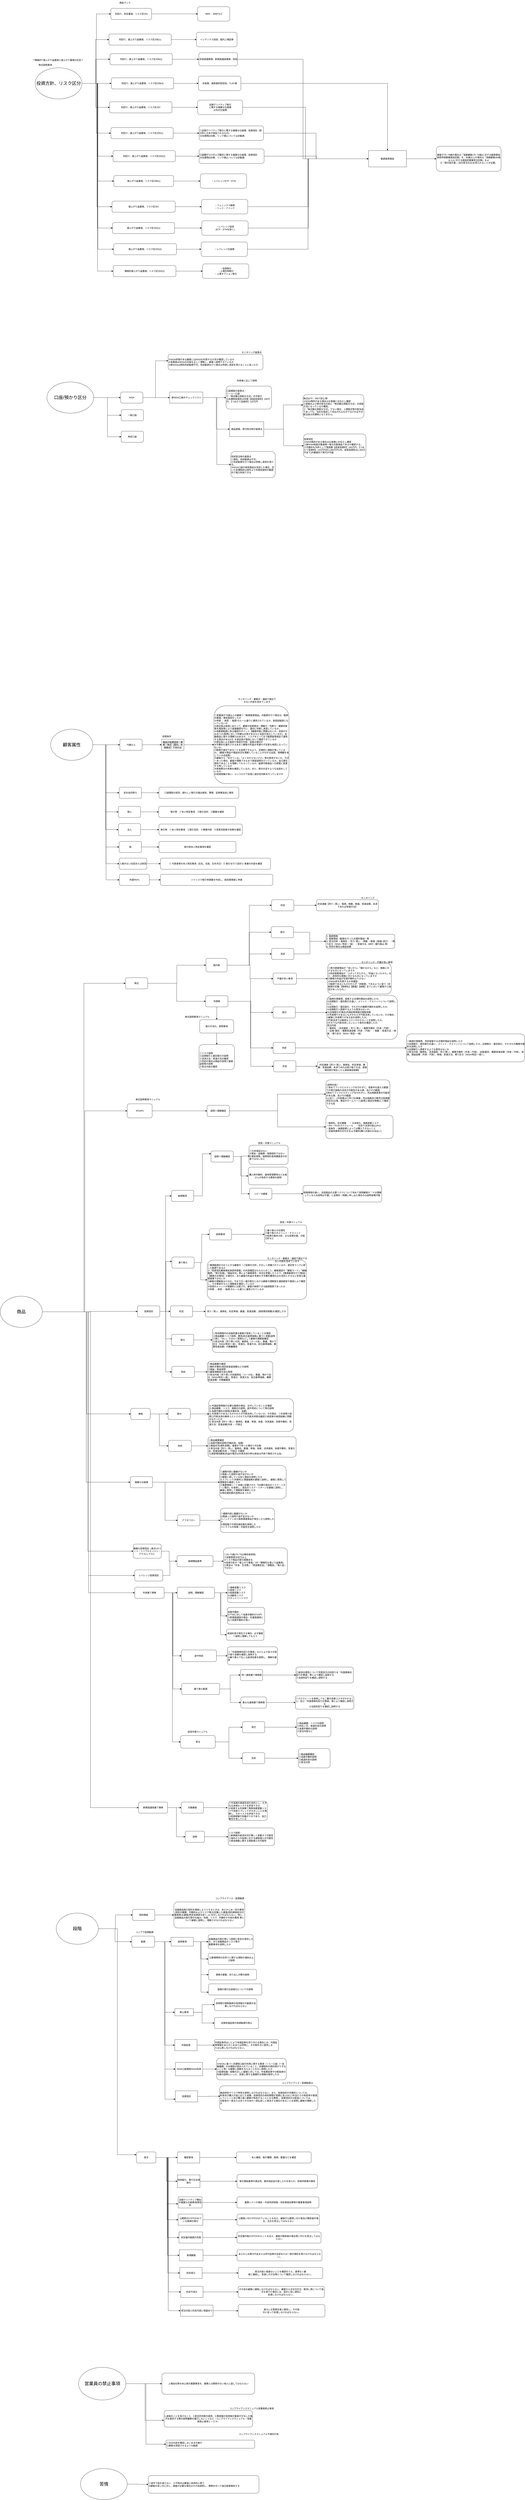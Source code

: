 <mxfile border="50" scale="3" compressed="false" locked="false" version="28.2.7">
  <diagram name="Blank" id="YmL12bMKpDGza6XwsDPr">
    <mxGraphModel dx="1570" dy="7849" grid="0" gridSize="10" guides="1" tooltips="1" connect="1" arrows="1" fold="1" page="0" pageScale="1" pageWidth="827" pageHeight="1169" background="none" math="1" shadow="0">
      <root>
        <mxCell id="X5NqExCQtvZxIxQ7pmgY-0" />
        <mxCell id="1" parent="X5NqExCQtvZxIxQ7pmgY-0" />
        <mxCell id="eBsOsrl3Z8P0XOdV9Z9q-5" value="" style="edgeStyle=orthogonalEdgeStyle;rounded=0;orthogonalLoop=1;jettySize=auto;html=1;" parent="1" source="eBsOsrl3Z8P0XOdV9Z9q-2" target="eBsOsrl3Z8P0XOdV9Z9q-4" edge="1">
          <mxGeometry relative="1" as="geometry" />
        </mxCell>
        <mxCell id="eBsOsrl3Z8P0XOdV9Z9q-12" style="edgeStyle=orthogonalEdgeStyle;rounded=0;orthogonalLoop=1;jettySize=auto;html=1;exitX=1;exitY=0.5;exitDx=0;exitDy=0;entryX=0;entryY=0.5;entryDx=0;entryDy=0;" parent="1" source="eBsOsrl3Z8P0XOdV9Z9q-2" target="eBsOsrl3Z8P0XOdV9Z9q-6" edge="1">
          <mxGeometry relative="1" as="geometry">
            <Array as="points">
              <mxPoint x="534" y="217" />
              <mxPoint x="534" y="365" />
              <mxPoint x="565" y="365" />
            </Array>
          </mxGeometry>
        </mxCell>
        <mxCell id="eBsOsrl3Z8P0XOdV9Z9q-14" style="edgeStyle=orthogonalEdgeStyle;rounded=0;orthogonalLoop=1;jettySize=auto;html=1;entryX=0;entryY=0.5;entryDx=0;entryDy=0;" parent="1" source="eBsOsrl3Z8P0XOdV9Z9q-2" target="eBsOsrl3Z8P0XOdV9Z9q-13" edge="1">
          <mxGeometry relative="1" as="geometry" />
        </mxCell>
        <mxCell id="O8i8FWwVBfRqjhGPgMtq-18" style="edgeStyle=orthogonalEdgeStyle;rounded=0;orthogonalLoop=1;jettySize=auto;html=1;entryX=0;entryY=0.5;entryDx=0;entryDy=0;" edge="1" parent="1" source="eBsOsrl3Z8P0XOdV9Z9q-2" target="O8i8FWwVBfRqjhGPgMtq-13">
          <mxGeometry relative="1" as="geometry" />
        </mxCell>
        <mxCell id="eBsOsrl3Z8P0XOdV9Z9q-2" value="投資信託" style="rounded=1;whiteSpace=wrap;html=1;" parent="1" vertex="1">
          <mxGeometry x="382" y="187" width="120" height="60" as="geometry" />
        </mxCell>
        <mxCell id="eBsOsrl3Z8P0XOdV9Z9q-9" value="" style="edgeStyle=orthogonalEdgeStyle;rounded=0;orthogonalLoop=1;jettySize=auto;html=1;" parent="1" source="eBsOsrl3Z8P0XOdV9Z9q-4" target="eBsOsrl3Z8P0XOdV9Z9q-8" edge="1">
          <mxGeometry relative="1" as="geometry" />
        </mxCell>
        <mxCell id="eBsOsrl3Z8P0XOdV9Z9q-4" value="約定" style="rounded=1;whiteSpace=wrap;html=1;" parent="1" vertex="1">
          <mxGeometry x="559" y="187" width="120" height="60" as="geometry" />
        </mxCell>
        <mxCell id="eBsOsrl3Z8P0XOdV9Z9q-11" style="edgeStyle=orthogonalEdgeStyle;rounded=0;orthogonalLoop=1;jettySize=auto;html=1;entryX=0;entryY=0.5;entryDx=0;entryDy=0;" parent="1" source="eBsOsrl3Z8P0XOdV9Z9q-6" target="eBsOsrl3Z8P0XOdV9Z9q-10" edge="1">
          <mxGeometry relative="1" as="geometry" />
        </mxCell>
        <mxCell id="eBsOsrl3Z8P0XOdV9Z9q-6" value="買付" style="rounded=1;whiteSpace=wrap;html=1;" parent="1" vertex="1">
          <mxGeometry x="565" y="340.5" width="120" height="60" as="geometry" />
        </mxCell>
        <mxCell id="eBsOsrl3Z8P0XOdV9Z9q-8" value="売り / 買い、銘柄名、約定単価、数量、受渡金額、(源泉徴収税額)を確認したか" style="rounded=1;whiteSpace=wrap;html=1;" parent="1" vertex="1">
          <mxGeometry x="748" y="187" width="444" height="60" as="geometry" />
        </mxCell>
        <mxCell id="eBsOsrl3Z8P0XOdV9Z9q-10" value="①有効期限内の目論見書を顧客が保有していることを確認&lt;div&gt;②商品概要/リスク説明、費用(前日基準価格に基づく実額)説明&lt;/div&gt;&lt;div&gt;&lt;span style=&quot;background-color: transparent; color: light-dark(rgb(0, 0, 0), rgb(255, 255, 255));&quot;&gt;③単に「はい」ではなく質問などして顧客の理解度確認&lt;/span&gt;&lt;/div&gt;&lt;div&gt;④受注内容（売り買いの別、銘柄名（コース名）、数量、預かり区分（NISA/特定/一般）、受渡日、受渡方法、前日基準価格、概算受渡金額）の網羅確認&lt;/div&gt;" style="rounded=1;whiteSpace=wrap;html=1;align=left;" parent="1" vertex="1">
          <mxGeometry x="785.5" y="303" width="348" height="135" as="geometry" />
        </mxCell>
        <mxCell id="eBsOsrl3Z8P0XOdV9Z9q-16" value="" style="edgeStyle=orthogonalEdgeStyle;rounded=0;orthogonalLoop=1;jettySize=auto;html=1;" parent="1" source="eBsOsrl3Z8P0XOdV9Z9q-13" target="eBsOsrl3Z8P0XOdV9Z9q-15" edge="1">
          <mxGeometry relative="1" as="geometry" />
        </mxCell>
        <mxCell id="eBsOsrl3Z8P0XOdV9Z9q-13" value="売却" style="rounded=1;whiteSpace=wrap;html=1;" parent="1" vertex="1">
          <mxGeometry x="567" y="512.5" width="122" height="60" as="geometry" />
        </mxCell>
        <mxCell id="eBsOsrl3Z8P0XOdV9Z9q-15" value="①商品概要の確認&lt;br&gt;②解約手数料/信託財産留保額などの説明&lt;br&gt;③損益・税金説明&lt;div&gt;④顧客理解度を図る質問&lt;div&gt;⑤受注内容（売り買いの別&lt;span style=&quot;background-color: transparent; color: light-dark(rgb(0, 0, 0), rgb(255, 255, 255));&quot;&gt;銘柄名（コース名）、数量、預かり区分（NISA/特定/一般）、受渡日、受渡方法、前日基準価格、概算受渡金額）の網羅確認&lt;/span&gt;&lt;/div&gt;&lt;/div&gt;" style="rounded=1;whiteSpace=wrap;html=1;align=left;" parent="1" vertex="1">
          <mxGeometry x="759" y="486" width="352" height="113" as="geometry" />
        </mxCell>
        <mxCell id="eBsOsrl3Z8P0XOdV9Z9q-21" value="" style="edgeStyle=orthogonalEdgeStyle;rounded=0;orthogonalLoop=1;jettySize=auto;html=1;" parent="1" source="eBsOsrl3Z8P0XOdV9Z9q-17" target="eBsOsrl3Z8P0XOdV9Z9q-18" edge="1">
          <mxGeometry relative="1" as="geometry" />
        </mxCell>
        <mxCell id="eBsOsrl3Z8P0XOdV9Z9q-25" style="edgeStyle=orthogonalEdgeStyle;rounded=0;orthogonalLoop=1;jettySize=auto;html=1;entryX=0;entryY=0.5;entryDx=0;entryDy=0;" parent="1" source="eBsOsrl3Z8P0XOdV9Z9q-17" target="eBsOsrl3Z8P0XOdV9Z9q-19" edge="1">
          <mxGeometry relative="1" as="geometry" />
        </mxCell>
        <mxCell id="eBsOsrl3Z8P0XOdV9Z9q-17" value="債券" style="rounded=1;whiteSpace=wrap;html=1;" parent="1" vertex="1">
          <mxGeometry x="345.5" y="739" width="105" height="60" as="geometry" />
        </mxCell>
        <mxCell id="eBsOsrl3Z8P0XOdV9Z9q-22" style="edgeStyle=orthogonalEdgeStyle;rounded=0;orthogonalLoop=1;jettySize=auto;html=1;entryX=0;entryY=0.5;entryDx=0;entryDy=0;" parent="1" source="eBsOsrl3Z8P0XOdV9Z9q-18" edge="1">
          <mxGeometry relative="1" as="geometry">
            <mxPoint x="767.5" y="769" as="targetPoint" />
          </mxGeometry>
        </mxCell>
        <mxCell id="eBsOsrl3Z8P0XOdV9Z9q-18" value="買付" style="rounded=1;whiteSpace=wrap;html=1;" parent="1" vertex="1">
          <mxGeometry x="546.5" y="739" width="120" height="60" as="geometry" />
        </mxCell>
        <mxCell id="eBsOsrl3Z8P0XOdV9Z9q-24" value="" style="edgeStyle=orthogonalEdgeStyle;rounded=0;orthogonalLoop=1;jettySize=auto;html=1;" parent="1" source="eBsOsrl3Z8P0XOdV9Z9q-19" edge="1">
          <mxGeometry relative="1" as="geometry">
            <mxPoint x="761.5" y="941" as="targetPoint" />
          </mxGeometry>
        </mxCell>
        <mxCell id="eBsOsrl3Z8P0XOdV9Z9q-19" value="売却" style="rounded=1;whiteSpace=wrap;html=1;" parent="1" vertex="1">
          <mxGeometry x="548.5" y="911" width="124" height="60" as="geometry" />
        </mxCell>
        <mxCell id="eBsOsrl3Z8P0XOdV9Z9q-20" value="1) 外国証券情報が必要な銘柄の場合、交付していることを確認&lt;div&gt;2) 商品概要、リスク、満期日の説明、途中売却について等の説明&lt;/div&gt;&lt;div&gt;3) 為替手数料の説明(手数料率、金額)&lt;/div&gt;&lt;div&gt;4) 外貨預りがあるにもかかわらず円貨決済していないか。その場合、①外貨預り説明②円貨決済の無用コスト③それでも円貨決済意向確認④承認車の承認経緯に問題はなかったか&lt;/div&gt;&lt;div&gt;5) 受注内容【売り / 買い、銘柄名、数量、単価、為替、決済通貨、為替手数料、受渡方法、受渡金額(外貨 ・ 円貨)】&lt;/div&gt;" style="rounded=1;whiteSpace=wrap;html=1;align=left;" parent="1" vertex="1">
          <mxGeometry x="765.5" y="687" width="457" height="176" as="geometry" />
        </mxCell>
        <mxCell id="eBsOsrl3Z8P0XOdV9Z9q-23" value="①商品概要確認&lt;div&gt;②為替手数料説明(手数料率、金額)&lt;/div&gt;&lt;div&gt;③損益状況(損失金額)、償還まで持った場合との比較&lt;/div&gt;&lt;div&gt;④受注内容【売り / 買い、銘柄名、数量、単価、為替、決済通貨、為替手数料、受渡方法、受渡金額(外貨 ・ 円貨)】の確認&lt;/div&gt;&lt;div&gt;⑤(源泉徴収顧客)利益の場合は外貨決済の時も税金は円貨で徴収される旨。&lt;/div&gt;" style="rounded=1;whiteSpace=wrap;html=1;align=left;" parent="1" vertex="1">
          <mxGeometry x="761.5" y="892" width="475" height="110" as="geometry" />
        </mxCell>
        <mxCell id="eBsOsrl3Z8P0XOdV9Z9q-36" value="" style="edgeStyle=orthogonalEdgeStyle;rounded=0;orthogonalLoop=1;jettySize=auto;html=1;" parent="1" source="eBsOsrl3Z8P0XOdV9Z9q-29" target="eBsOsrl3Z8P0XOdV9Z9q-34" edge="1">
          <mxGeometry relative="1" as="geometry" />
        </mxCell>
        <mxCell id="O8i8FWwVBfRqjhGPgMtq-38" style="edgeStyle=orthogonalEdgeStyle;rounded=0;orthogonalLoop=1;jettySize=auto;html=1;entryX=0;entryY=0.5;entryDx=0;entryDy=0;" edge="1" parent="1" source="eBsOsrl3Z8P0XOdV9Z9q-29" target="O8i8FWwVBfRqjhGPgMtq-37">
          <mxGeometry relative="1" as="geometry" />
        </mxCell>
        <mxCell id="eBsOsrl3Z8P0XOdV9Z9q-29" value="乗り換え" style="rounded=1;whiteSpace=wrap;html=1;" parent="1" vertex="1">
          <mxGeometry x="567" y="-76" width="120" height="60" as="geometry" />
        </mxCell>
        <mxCell id="eBsOsrl3Z8P0XOdV9Z9q-34" value="①乗換勧誘を行おうとする顧客の『ご投資の方針』が正しく把握されているか、適合性ランクに即した勧誘であるか&lt;br&gt;②『投資信託乗換事前承認申請書』の内容確認はもちろんのこと、顧客面談や「顧客カード」「接触履歴」「取引記録」「損益状況」等により顧客属性・状況を把握したうえで、【乗換勧誘を行う理由】【乗換の合理性】が適切か、また顧客の利益を考慮せず手数料獲得のみを目的とするなど安易な乗換提案ではないか&lt;br&gt;③顧客の理解度は十分か。今までの一連の取引における顧客の理解度を通話録音や面談により確認し、その事実をもとに理解度を確認しているか&lt;br&gt;④投信のメリットが客観的に比較され、顧客が納得できる勧誘態勢であったか&lt;br&gt;⑤申請 → 承認 → 勧誘 のルール通りに運用されているか&lt;br&gt;&lt;br&gt;&lt;div&gt;&lt;br&gt;&lt;/div&gt;" style="rounded=1;whiteSpace=wrap;html=1;align=left;" parent="1" vertex="1">
          <mxGeometry x="757.75" y="-59" width="535" height="212" as="geometry" />
        </mxCell>
        <mxCell id="eBsOsrl3Z8P0XOdV9Z9q-37" style="edgeStyle=orthogonalEdgeStyle;rounded=0;orthogonalLoop=1;jettySize=auto;html=1;entryX=0;entryY=0.4;entryDx=0;entryDy=0;entryPerimeter=0;" parent="1" source="eBsOsrl3Z8P0XOdV9Z9q-2" target="eBsOsrl3Z8P0XOdV9Z9q-29" edge="1">
          <mxGeometry relative="1" as="geometry" />
        </mxCell>
        <mxCell id="eBsOsrl3Z8P0XOdV9Z9q-38" value="モニタリング・着眼点：通話で検出できない内容を含めています" style="text;html=1;whiteSpace=wrap;strokeColor=none;fillColor=none;align=center;verticalAlign=middle;rounded=0;" parent="1" vertex="1">
          <mxGeometry x="1076" y="-76" width="224" height="30" as="geometry" />
        </mxCell>
        <mxCell id="eBsOsrl3Z8P0XOdV9Z9q-41" style="edgeStyle=orthogonalEdgeStyle;rounded=0;orthogonalLoop=1;jettySize=auto;html=1;entryX=0;entryY=0.5;entryDx=0;entryDy=0;" parent="1" source="eBsOsrl3Z8P0XOdV9Z9q-40" target="eBsOsrl3Z8P0XOdV9Z9q-17" edge="1">
          <mxGeometry relative="1" as="geometry">
            <mxPoint x="345" y="626.889" as="targetPoint" />
          </mxGeometry>
        </mxCell>
        <mxCell id="eBsOsrl3Z8P0XOdV9Z9q-72" style="edgeStyle=orthogonalEdgeStyle;rounded=0;orthogonalLoop=1;jettySize=auto;html=1;" parent="1" source="eBsOsrl3Z8P0XOdV9Z9q-40" target="eBsOsrl3Z8P0XOdV9Z9q-2" edge="1">
          <mxGeometry relative="1" as="geometry" />
        </mxCell>
        <mxCell id="eBsOsrl3Z8P0XOdV9Z9q-95" style="edgeStyle=orthogonalEdgeStyle;rounded=0;orthogonalLoop=1;jettySize=auto;html=1;entryX=0;entryY=0.5;entryDx=0;entryDy=0;" parent="1" source="eBsOsrl3Z8P0XOdV9Z9q-40" target="eBsOsrl3Z8P0XOdV9Z9q-73" edge="1">
          <mxGeometry relative="1" as="geometry" />
        </mxCell>
        <mxCell id="eBsOsrl3Z8P0XOdV9Z9q-143" style="edgeStyle=orthogonalEdgeStyle;rounded=0;orthogonalLoop=1;jettySize=auto;html=1;entryX=0;entryY=0.5;entryDx=0;entryDy=0;" parent="1" source="eBsOsrl3Z8P0XOdV9Z9q-40" target="eBsOsrl3Z8P0XOdV9Z9q-135" edge="1">
          <mxGeometry relative="1" as="geometry" />
        </mxCell>
        <mxCell id="O8i8FWwVBfRqjhGPgMtq-40" style="edgeStyle=orthogonalEdgeStyle;rounded=0;orthogonalLoop=1;jettySize=auto;html=1;entryX=0;entryY=0.5;entryDx=0;entryDy=0;" edge="1" parent="1" source="eBsOsrl3Z8P0XOdV9Z9q-40" target="O8i8FWwVBfRqjhGPgMtq-27">
          <mxGeometry relative="1" as="geometry" />
        </mxCell>
        <mxCell id="O8i8FWwVBfRqjhGPgMtq-41" style="edgeStyle=orthogonalEdgeStyle;rounded=0;orthogonalLoop=1;jettySize=auto;html=1;entryX=0;entryY=0.5;entryDx=0;entryDy=0;" edge="1" parent="1" source="eBsOsrl3Z8P0XOdV9Z9q-40" target="O8i8FWwVBfRqjhGPgMtq-28">
          <mxGeometry relative="1" as="geometry" />
        </mxCell>
        <mxCell id="O8i8FWwVBfRqjhGPgMtq-52" style="edgeStyle=orthogonalEdgeStyle;rounded=0;orthogonalLoop=1;jettySize=auto;html=1;entryX=0;entryY=0.5;entryDx=0;entryDy=0;" edge="1" parent="1" source="eBsOsrl3Z8P0XOdV9Z9q-40" target="O8i8FWwVBfRqjhGPgMtq-42">
          <mxGeometry relative="1" as="geometry" />
        </mxCell>
        <mxCell id="O8i8FWwVBfRqjhGPgMtq-88" style="edgeStyle=orthogonalEdgeStyle;rounded=0;orthogonalLoop=1;jettySize=auto;html=1;entryX=0;entryY=0.5;entryDx=0;entryDy=0;" edge="1" parent="1" source="eBsOsrl3Z8P0XOdV9Z9q-40" target="O8i8FWwVBfRqjhGPgMtq-53">
          <mxGeometry relative="1" as="geometry" />
        </mxCell>
        <mxCell id="O8i8FWwVBfRqjhGPgMtq-178" style="edgeStyle=orthogonalEdgeStyle;rounded=0;orthogonalLoop=1;jettySize=auto;html=1;entryX=0;entryY=0.5;entryDx=0;entryDy=0;" edge="1" parent="1" source="eBsOsrl3Z8P0XOdV9Z9q-40" target="O8i8FWwVBfRqjhGPgMtq-174">
          <mxGeometry relative="1" as="geometry" />
        </mxCell>
        <mxCell id="eBsOsrl3Z8P0XOdV9Z9q-40" value="&lt;font style=&quot;font-size: 24px;&quot;&gt;商品&lt;/font&gt;" style="ellipse;whiteSpace=wrap;html=1;" parent="1" vertex="1">
          <mxGeometry x="-358" y="135" width="227" height="168" as="geometry" />
        </mxCell>
        <mxCell id="eBsOsrl3Z8P0XOdV9Z9q-44" style="edgeStyle=orthogonalEdgeStyle;rounded=0;orthogonalLoop=1;jettySize=auto;html=1;entryX=0;entryY=0.5;entryDx=0;entryDy=0;" parent="1" source="eBsOsrl3Z8P0XOdV9Z9q-42" target="eBsOsrl3Z8P0XOdV9Z9q-43" edge="1">
          <mxGeometry relative="1" as="geometry" />
        </mxCell>
        <mxCell id="8ZxxIsqje5gLM1Umy3hb-56" style="edgeStyle=orthogonalEdgeStyle;rounded=0;orthogonalLoop=1;jettySize=auto;html=1;entryX=0;entryY=0.5;entryDx=0;entryDy=0;" parent="1" source="eBsOsrl3Z8P0XOdV9Z9q-42" target="eBsOsrl3Z8P0XOdV9Z9q-210" edge="1">
          <mxGeometry relative="1" as="geometry" />
        </mxCell>
        <mxCell id="8ZxxIsqje5gLM1Umy3hb-57" style="edgeStyle=orthogonalEdgeStyle;rounded=0;orthogonalLoop=1;jettySize=auto;html=1;entryX=0;entryY=0.5;entryDx=0;entryDy=0;" parent="1" source="eBsOsrl3Z8P0XOdV9Z9q-42" target="eBsOsrl3Z8P0XOdV9Z9q-211" edge="1">
          <mxGeometry relative="1" as="geometry" />
        </mxCell>
        <mxCell id="8ZxxIsqje5gLM1Umy3hb-58" style="edgeStyle=orthogonalEdgeStyle;rounded=0;orthogonalLoop=1;jettySize=auto;html=1;entryX=0;entryY=0.5;entryDx=0;entryDy=0;" parent="1" source="eBsOsrl3Z8P0XOdV9Z9q-42" target="8ZxxIsqje5gLM1Umy3hb-39" edge="1">
          <mxGeometry relative="1" as="geometry" />
        </mxCell>
        <mxCell id="8ZxxIsqje5gLM1Umy3hb-59" style="edgeStyle=orthogonalEdgeStyle;rounded=0;orthogonalLoop=1;jettySize=auto;html=1;entryX=0;entryY=0.5;entryDx=0;entryDy=0;" parent="1" source="eBsOsrl3Z8P0XOdV9Z9q-42" target="8ZxxIsqje5gLM1Umy3hb-44" edge="1">
          <mxGeometry relative="1" as="geometry" />
        </mxCell>
        <mxCell id="8ZxxIsqje5gLM1Umy3hb-60" style="edgeStyle=orthogonalEdgeStyle;rounded=0;orthogonalLoop=1;jettySize=auto;html=1;entryX=0;entryY=0.5;entryDx=0;entryDy=0;" parent="1" source="eBsOsrl3Z8P0XOdV9Z9q-42" target="8ZxxIsqje5gLM1Umy3hb-46" edge="1">
          <mxGeometry relative="1" as="geometry" />
        </mxCell>
        <mxCell id="8ZxxIsqje5gLM1Umy3hb-61" style="edgeStyle=orthogonalEdgeStyle;rounded=0;orthogonalLoop=1;jettySize=auto;html=1;entryX=0;entryY=0.5;entryDx=0;entryDy=0;" parent="1" source="eBsOsrl3Z8P0XOdV9Z9q-42" target="8ZxxIsqje5gLM1Umy3hb-52" edge="1">
          <mxGeometry relative="1" as="geometry" />
        </mxCell>
        <mxCell id="eBsOsrl3Z8P0XOdV9Z9q-42" value="&lt;font style=&quot;font-size: 24px;&quot;&gt;顧客属性&lt;/font&gt;" style="ellipse;whiteSpace=wrap;html=1;" parent="1" vertex="1">
          <mxGeometry x="-86" y="-2918.5" width="227" height="168" as="geometry" />
        </mxCell>
        <mxCell id="eBsOsrl3Z8P0XOdV9Z9q-102" style="edgeStyle=orthogonalEdgeStyle;rounded=0;orthogonalLoop=1;jettySize=auto;html=1;entryX=0;entryY=0.5;entryDx=0;entryDy=0;" parent="1" source="eBsOsrl3Z8P0XOdV9Z9q-43" target="eBsOsrl3Z8P0XOdV9Z9q-99" edge="1">
          <mxGeometry relative="1" as="geometry" />
        </mxCell>
        <mxCell id="eBsOsrl3Z8P0XOdV9Z9q-43" value="75歳以上" style="rounded=1;whiteSpace=wrap;html=1;" parent="1" vertex="1">
          <mxGeometry x="287" y="-2864.5" width="120" height="60" as="geometry" />
        </mxCell>
        <mxCell id="eBsOsrl3Z8P0XOdV9Z9q-45" value="①営業員が75歳以上の顧客へ「勧誘留意商品」の勧誘を行う場合は、勧誘の都度、事前承認をしたか&lt;br&gt;②申請 → 承認 → 勧誘 のルール通りに運用されているか。承認前勧誘となっていないか&lt;br&gt;③部店長は承認にあたって、顧客の投資意向・理解力・判断力・健康状態等を面談等により直接確認を行い、適切に判断し承認しているか。&lt;br&gt;④高齢者勧誘に係る確認のポイント【健康状態に問題はないか、会話がかみ合うか(質問に対して的確な応答があるなど会話が成立しているか)、金融商品に関する理解力はあるか、リスクをとってまで勧誘留意商品で運用する意向があるか】を部店長が面談において確認できているか&lt;br&gt;⑤部店長による面談や承認の内容、証跡は適切か&lt;br&gt;⑥手数料を優先させるあまり顧客の利益を考慮せず安易な承認になっていないか。&lt;br&gt;⑦勧誘が適切であることを証明できるよう、定期的に通録を残しているか。（顧客が商品や損益状況を理解していることが分かる会話、相場観を有している会話等）&lt;br&gt;⑧顧客から「任せている」「よく分からないけど」等の発言がないか。万が一あった場合、顧客が理解できるまで再度説明を行っているか。自己責任原則であることを理解してもらっているか。勧誘可能商品への提案に変更する等しているか&lt;br&gt;⑨家族関与の有無を確認しているか。また、関与を促すような会話をしているか。&lt;div&gt;⑩投資経験が長い、というだけで安易に適合性判断を行っていますか&lt;/div&gt;" style="rounded=1;whiteSpace=wrap;html=1;align=left;" parent="1" vertex="1">
          <mxGeometry x="794" y="-3044" width="404" height="418" as="geometry" />
        </mxCell>
        <mxCell id="eBsOsrl3Z8P0XOdV9Z9q-46" value="モニタリング・着眼点：通話で検出できない内容を含めています" style="text;html=1;whiteSpace=wrap;strokeColor=none;fillColor=none;align=center;verticalAlign=middle;rounded=0;" parent="1" vertex="1">
          <mxGeometry x="920" y="-3088" width="210.5" height="30" as="geometry" />
        </mxCell>
        <mxCell id="eBsOsrl3Z8P0XOdV9Z9q-56" style="edgeStyle=orthogonalEdgeStyle;rounded=0;orthogonalLoop=1;jettySize=auto;html=1;entryX=0;entryY=0.5;entryDx=0;entryDy=0;" parent="1" source="eBsOsrl3Z8P0XOdV9Z9q-48" target="eBsOsrl3Z8P0XOdV9Z9q-49" edge="1">
          <mxGeometry relative="1" as="geometry" />
        </mxCell>
        <mxCell id="eBsOsrl3Z8P0XOdV9Z9q-70" style="edgeStyle=orthogonalEdgeStyle;rounded=0;orthogonalLoop=1;jettySize=auto;html=1;entryX=0;entryY=0.5;entryDx=0;entryDy=0;" parent="1" source="eBsOsrl3Z8P0XOdV9Z9q-48" target="eBsOsrl3Z8P0XOdV9Z9q-50" edge="1">
          <mxGeometry relative="1" as="geometry" />
        </mxCell>
        <mxCell id="eBsOsrl3Z8P0XOdV9Z9q-71" style="edgeStyle=orthogonalEdgeStyle;rounded=0;orthogonalLoop=1;jettySize=auto;html=1;entryX=0;entryY=0.5;entryDx=0;entryDy=0;" parent="1" source="eBsOsrl3Z8P0XOdV9Z9q-48" target="eBsOsrl3Z8P0XOdV9Z9q-57" edge="1">
          <mxGeometry relative="1" as="geometry" />
        </mxCell>
        <mxCell id="eBsOsrl3Z8P0XOdV9Z9q-48" value="&lt;span style=&quot;font-size: 24px;&quot;&gt;口座/預かり区分&lt;/span&gt;" style="ellipse;whiteSpace=wrap;html=1;" parent="1" vertex="1">
          <mxGeometry x="-106" y="-4788" width="252" height="168" as="geometry" />
        </mxCell>
        <mxCell id="O8i8FWwVBfRqjhGPgMtq-161" style="edgeStyle=orthogonalEdgeStyle;rounded=0;orthogonalLoop=1;jettySize=auto;html=1;" edge="1" parent="1" source="eBsOsrl3Z8P0XOdV9Z9q-49" target="O8i8FWwVBfRqjhGPgMtq-160">
          <mxGeometry relative="1" as="geometry" />
        </mxCell>
        <mxCell id="eBsOsrl3Z8P0XOdV9Z9q-49" value="NISA" style="rounded=1;whiteSpace=wrap;html=1;" parent="1" vertex="1">
          <mxGeometry x="291" y="-4734" width="120" height="60" as="geometry" />
        </mxCell>
        <mxCell id="eBsOsrl3Z8P0XOdV9Z9q-50" value="一般口座" style="rounded=1;whiteSpace=wrap;html=1;" parent="1" vertex="1">
          <mxGeometry x="294" y="-4639" width="120" height="60" as="geometry" />
        </mxCell>
        <mxCell id="eBsOsrl3Z8P0XOdV9Z9q-54" value="①NISA枠残がある顧客にはNISAを利用するか否か確認しているか&lt;br&gt;②営業員はNISAの内容を正しく理解し、顧客へ説明できているか&lt;br&gt;③新NISAは原則売却勧誘不可。売却勧誘を行う場合は申請し承認を受けることに従ったか" style="rounded=1;whiteSpace=wrap;html=1;align=left;" parent="1" vertex="1">
          <mxGeometry x="547" y="-4937" width="511" height="84" as="geometry" />
        </mxCell>
        <mxCell id="eBsOsrl3Z8P0XOdV9Z9q-57" value="特定口座" style="rounded=1;whiteSpace=wrap;html=1;" parent="1" vertex="1">
          <mxGeometry x="294" y="-4523" width="120" height="60" as="geometry" />
        </mxCell>
        <mxCell id="eBsOsrl3Z8P0XOdV9Z9q-60" value="モニタリング留意点" style="text;html=1;whiteSpace=wrap;strokeColor=none;fillColor=none;align=center;verticalAlign=middle;rounded=0;" parent="1" vertex="1">
          <mxGeometry x="942" y="-4962" width="110" height="30" as="geometry" />
        </mxCell>
        <mxCell id="8ZxxIsqje5gLM1Umy3hb-70" style="edgeStyle=orthogonalEdgeStyle;rounded=0;orthogonalLoop=1;jettySize=auto;html=1;" parent="1" source="eBsOsrl3Z8P0XOdV9Z9q-66" target="8ZxxIsqje5gLM1Umy3hb-68" edge="1">
          <mxGeometry relative="1" as="geometry" />
        </mxCell>
        <mxCell id="O8i8FWwVBfRqjhGPgMtq-6" style="edgeStyle=orthogonalEdgeStyle;rounded=0;orthogonalLoop=1;jettySize=auto;html=1;entryX=0;entryY=0.5;entryDx=0;entryDy=0;" edge="1" parent="1" source="eBsOsrl3Z8P0XOdV9Z9q-66" target="eBsOsrl3Z8P0XOdV9Z9q-90">
          <mxGeometry relative="1" as="geometry" />
        </mxCell>
        <mxCell id="eBsOsrl3Z8P0XOdV9Z9q-66" value="&lt;font style=&quot;font-size: 24px;&quot;&gt;営業員の禁止事項&lt;/font&gt;" style="ellipse;whiteSpace=wrap;html=1;" parent="1" vertex="1">
          <mxGeometry x="64.5" y="5903" width="255" height="176" as="geometry" />
        </mxCell>
        <mxCell id="eBsOsrl3Z8P0XOdV9Z9q-79" style="edgeStyle=orthogonalEdgeStyle;rounded=0;orthogonalLoop=1;jettySize=auto;html=1;entryX=0;entryY=0.5;entryDx=0;entryDy=0;" parent="1" source="eBsOsrl3Z8P0XOdV9Z9q-73" target="eBsOsrl3Z8P0XOdV9Z9q-74" edge="1">
          <mxGeometry relative="1" as="geometry" />
        </mxCell>
        <mxCell id="eBsOsrl3Z8P0XOdV9Z9q-80" style="edgeStyle=orthogonalEdgeStyle;rounded=0;orthogonalLoop=1;jettySize=auto;html=1;entryX=0;entryY=0.5;entryDx=0;entryDy=0;" parent="1" source="eBsOsrl3Z8P0XOdV9Z9q-73" target="eBsOsrl3Z8P0XOdV9Z9q-75" edge="1">
          <mxGeometry relative="1" as="geometry" />
        </mxCell>
        <mxCell id="eBsOsrl3Z8P0XOdV9Z9q-73" value="株式" style="rounded=1;whiteSpace=wrap;html=1;" parent="1" vertex="1">
          <mxGeometry x="317" y="-1580" width="120" height="60" as="geometry" />
        </mxCell>
        <mxCell id="eBsOsrl3Z8P0XOdV9Z9q-86" style="edgeStyle=orthogonalEdgeStyle;rounded=0;orthogonalLoop=1;jettySize=auto;html=1;entryX=0;entryY=0.5;entryDx=0;entryDy=0;" parent="1" source="eBsOsrl3Z8P0XOdV9Z9q-74" target="eBsOsrl3Z8P0XOdV9Z9q-85" edge="1">
          <mxGeometry relative="1" as="geometry" />
        </mxCell>
        <mxCell id="eBsOsrl3Z8P0XOdV9Z9q-107" style="edgeStyle=orthogonalEdgeStyle;rounded=0;orthogonalLoop=1;jettySize=auto;html=1;entryX=0;entryY=0.5;entryDx=0;entryDy=0;" parent="1" source="eBsOsrl3Z8P0XOdV9Z9q-74" target="eBsOsrl3Z8P0XOdV9Z9q-104" edge="1">
          <mxGeometry relative="1" as="geometry" />
        </mxCell>
        <mxCell id="eBsOsrl3Z8P0XOdV9Z9q-109" style="edgeStyle=orthogonalEdgeStyle;rounded=0;orthogonalLoop=1;jettySize=auto;html=1;entryX=0;entryY=0.5;entryDx=0;entryDy=0;" parent="1" source="eBsOsrl3Z8P0XOdV9Z9q-74" target="eBsOsrl3Z8P0XOdV9Z9q-103" edge="1">
          <mxGeometry relative="1" as="geometry" />
        </mxCell>
        <mxCell id="eBsOsrl3Z8P0XOdV9Z9q-113" style="edgeStyle=orthogonalEdgeStyle;rounded=0;orthogonalLoop=1;jettySize=auto;html=1;entryX=0;entryY=0.5;entryDx=0;entryDy=0;" parent="1" source="eBsOsrl3Z8P0XOdV9Z9q-74" target="eBsOsrl3Z8P0XOdV9Z9q-105" edge="1">
          <mxGeometry relative="1" as="geometry" />
        </mxCell>
        <mxCell id="eBsOsrl3Z8P0XOdV9Z9q-74" value="国内株" style="rounded=1;whiteSpace=wrap;html=1;" parent="1" vertex="1">
          <mxGeometry x="750.75" y="-1684" width="114" height="73" as="geometry" />
        </mxCell>
        <mxCell id="eBsOsrl3Z8P0XOdV9Z9q-87" style="edgeStyle=orthogonalEdgeStyle;rounded=0;orthogonalLoop=1;jettySize=auto;html=1;entryX=0;entryY=0.5;entryDx=0;entryDy=0;" parent="1" source="eBsOsrl3Z8P0XOdV9Z9q-75" target="eBsOsrl3Z8P0XOdV9Z9q-85" edge="1">
          <mxGeometry relative="1" as="geometry" />
        </mxCell>
        <mxCell id="eBsOsrl3Z8P0XOdV9Z9q-120" style="edgeStyle=orthogonalEdgeStyle;rounded=0;orthogonalLoop=1;jettySize=auto;html=1;" parent="1" source="eBsOsrl3Z8P0XOdV9Z9q-75" target="eBsOsrl3Z8P0XOdV9Z9q-118" edge="1">
          <mxGeometry relative="1" as="geometry" />
        </mxCell>
        <mxCell id="eBsOsrl3Z8P0XOdV9Z9q-121" style="edgeStyle=orthogonalEdgeStyle;rounded=0;orthogonalLoop=1;jettySize=auto;html=1;entryX=0;entryY=0.5;entryDx=0;entryDy=0;" parent="1" source="eBsOsrl3Z8P0XOdV9Z9q-75" target="eBsOsrl3Z8P0XOdV9Z9q-119" edge="1">
          <mxGeometry relative="1" as="geometry" />
        </mxCell>
        <mxCell id="eBsOsrl3Z8P0XOdV9Z9q-127" style="edgeStyle=orthogonalEdgeStyle;rounded=0;orthogonalLoop=1;jettySize=auto;html=1;entryX=0;entryY=0.5;entryDx=0;entryDy=0;" parent="1" source="eBsOsrl3Z8P0XOdV9Z9q-75" target="eBsOsrl3Z8P0XOdV9Z9q-125" edge="1">
          <mxGeometry relative="1" as="geometry" />
        </mxCell>
        <mxCell id="O8i8FWwVBfRqjhGPgMtq-187" value="" style="edgeStyle=orthogonalEdgeStyle;rounded=0;orthogonalLoop=1;jettySize=auto;html=1;" edge="1" parent="1" source="eBsOsrl3Z8P0XOdV9Z9q-75" target="O8i8FWwVBfRqjhGPgMtq-186">
          <mxGeometry relative="1" as="geometry" />
        </mxCell>
        <mxCell id="eBsOsrl3Z8P0XOdV9Z9q-75" value="外国株" style="rounded=1;whiteSpace=wrap;html=1;" parent="1" vertex="1">
          <mxGeometry x="749.25" y="-1483" width="120" height="60" as="geometry" />
        </mxCell>
        <mxCell id="eBsOsrl3Z8P0XOdV9Z9q-83" value="①買付提案理由が「安いから」「儲かるから」など、根拠に欠けるものになっていますか&lt;br&gt;②売却提案理由が「上がってきたから」「利益になったから」など、具体的な根拠に欠けるものになっていますか&lt;br&gt;③顧客の利益が往復手数料より少ない&lt;br&gt;④NISA枠を利用するか未確認&lt;br&gt;⑤勧誘であるにもかかわらず『非勧誘』であるように装う（非勧誘の定義:【銘柄名】【数量】【価格】全てにおいて顧客から指定があったもの。）" style="rounded=1;whiteSpace=wrap;html=1;align=left;" parent="1" vertex="1">
          <mxGeometry x="1406.5" y="-1657.5" width="343" height="165" as="geometry" />
        </mxCell>
        <mxCell id="eBsOsrl3Z8P0XOdV9Z9q-84" value="モニタリング・不備が多い事項" style="text;html=1;whiteSpace=wrap;strokeColor=none;fillColor=none;align=center;verticalAlign=middle;rounded=0;" parent="1" vertex="1">
          <mxGeometry x="1578.5" y="-1684" width="186" height="41" as="geometry" />
        </mxCell>
        <mxCell id="eBsOsrl3Z8P0XOdV9Z9q-117" style="edgeStyle=orthogonalEdgeStyle;rounded=0;orthogonalLoop=1;jettySize=auto;html=1;entryX=0;entryY=0.5;entryDx=0;entryDy=0;" parent="1" source="eBsOsrl3Z8P0XOdV9Z9q-85" target="eBsOsrl3Z8P0XOdV9Z9q-83" edge="1">
          <mxGeometry relative="1" as="geometry" />
        </mxCell>
        <mxCell id="eBsOsrl3Z8P0XOdV9Z9q-85" value="不備が多い事項" style="rounded=1;whiteSpace=wrap;html=1;" parent="1" vertex="1">
          <mxGeometry x="1112.5" y="-1605" width="126" height="60" as="geometry" />
        </mxCell>
        <mxCell id="eBsOsrl3Z8P0XOdV9Z9q-89" value="1.虚偽のことを告げること、2.断定的判断の提供、3.無登録の信用格付業者が付与した格付を提供する際の説明義務を履行しないことなど（コンプライアンスマニュアル・営業員禁止事項１ー５９）" style="rounded=1;whiteSpace=wrap;html=1;" parent="1" vertex="1">
          <mxGeometry x="525.5" y="6135" width="476" height="90" as="geometry" />
        </mxCell>
        <mxCell id="eBsOsrl3Z8P0XOdV9Z9q-90" value="①注文内容を確認しないままの執行&lt;br&gt;②顧客を誤認させるような勧誘" style="rounded=1;whiteSpace=wrap;html=1;align=left;" parent="1" vertex="1">
          <mxGeometry x="535.5" y="6295" width="478" height="44" as="geometry" />
        </mxCell>
        <mxCell id="eBsOsrl3Z8P0XOdV9Z9q-101" style="edgeStyle=orthogonalEdgeStyle;rounded=0;orthogonalLoop=1;jettySize=auto;html=1;entryX=0;entryY=0.5;entryDx=0;entryDy=0;" parent="1" source="eBsOsrl3Z8P0XOdV9Z9q-99" target="eBsOsrl3Z8P0XOdV9Z9q-45" edge="1">
          <mxGeometry relative="1" as="geometry" />
        </mxCell>
        <mxCell id="eBsOsrl3Z8P0XOdV9Z9q-99" value="&lt;span style=&quot;color: rgb(0, 0, 0); font-family: Helvetica; font-size: 12px; font-style: normal; font-variant-ligatures: normal; font-variant-caps: normal; font-weight: 400; letter-spacing: normal; orphans: 2; text-align: center; text-indent: 0px; text-transform: none; widows: 2; word-spacing: 0px; -webkit-text-stroke-width: 0px; white-space: normal; background-color: rgb(236, 236, 236); text-decoration-thickness: initial; text-decoration-style: initial; text-decoration-color: initial; float: none; display: inline !important;&quot;&gt;商品が投資信託・債券・株式（国内、外国株式）であれば&lt;/span&gt;" style="whiteSpace=wrap;html=1;" parent="1" vertex="1">
          <mxGeometry x="512" y="-2864.5" width="120" height="60" as="geometry" />
        </mxCell>
        <mxCell id="eBsOsrl3Z8P0XOdV9Z9q-112" style="edgeStyle=orthogonalEdgeStyle;rounded=0;orthogonalLoop=1;jettySize=auto;html=1;entryX=0;entryY=0.5;entryDx=0;entryDy=0;" parent="1" source="eBsOsrl3Z8P0XOdV9Z9q-103" target="eBsOsrl3Z8P0XOdV9Z9q-110" edge="1">
          <mxGeometry relative="1" as="geometry" />
        </mxCell>
        <mxCell id="eBsOsrl3Z8P0XOdV9Z9q-103" value="約定" style="rounded=1;whiteSpace=wrap;html=1;" parent="1" vertex="1">
          <mxGeometry x="1104.5" y="-2000" width="120" height="60" as="geometry" />
        </mxCell>
        <mxCell id="eBsOsrl3Z8P0XOdV9Z9q-115" style="edgeStyle=orthogonalEdgeStyle;rounded=0;orthogonalLoop=1;jettySize=auto;html=1;entryX=0;entryY=0.5;entryDx=0;entryDy=0;" parent="1" source="eBsOsrl3Z8P0XOdV9Z9q-104" target="eBsOsrl3Z8P0XOdV9Z9q-114" edge="1">
          <mxGeometry relative="1" as="geometry" />
        </mxCell>
        <mxCell id="eBsOsrl3Z8P0XOdV9Z9q-104" value="買付" style="rounded=1;whiteSpace=wrap;html=1;" parent="1" vertex="1">
          <mxGeometry x="1102.5" y="-1855" width="120" height="60" as="geometry" />
        </mxCell>
        <mxCell id="eBsOsrl3Z8P0XOdV9Z9q-116" style="edgeStyle=orthogonalEdgeStyle;rounded=0;orthogonalLoop=1;jettySize=auto;html=1;entryX=0;entryY=0.5;entryDx=0;entryDy=0;" parent="1" source="eBsOsrl3Z8P0XOdV9Z9q-105" target="eBsOsrl3Z8P0XOdV9Z9q-114" edge="1">
          <mxGeometry relative="1" as="geometry" />
        </mxCell>
        <mxCell id="eBsOsrl3Z8P0XOdV9Z9q-105" value="売却" style="rounded=1;whiteSpace=wrap;html=1;" parent="1" vertex="1">
          <mxGeometry x="1104.5" y="-1738" width="120" height="60" as="geometry" />
        </mxCell>
        <mxCell id="eBsOsrl3Z8P0XOdV9Z9q-108" value="前提条件" style="text;html=1;whiteSpace=wrap;strokeColor=none;fillColor=none;align=center;verticalAlign=middle;rounded=0;" parent="1" vertex="1">
          <mxGeometry x="510" y="-2894.5" width="60" height="30" as="geometry" />
        </mxCell>
        <mxCell id="eBsOsrl3Z8P0XOdV9Z9q-110" value="約定連絡【売り / 買い、銘柄、株数、株価、受渡金額、未済であれば受渡方法】" style="rounded=1;whiteSpace=wrap;html=1;" parent="1" vertex="1">
          <mxGeometry x="1346.5" y="-2000" width="333" height="60" as="geometry" />
        </mxCell>
        <mxCell id="eBsOsrl3Z8P0XOdV9Z9q-111" value="モニタリング" style="text;html=1;whiteSpace=wrap;strokeColor=none;fillColor=none;align=center;verticalAlign=middle;rounded=0;" parent="1" vertex="1">
          <mxGeometry x="1544.5" y="-2024" width="156" height="30" as="geometry" />
        </mxCell>
        <mxCell id="eBsOsrl3Z8P0XOdV9Z9q-114" value="1. 銘柄情報&lt;br&gt;2. 提案理由（勧誘を行った合理的理由）等&lt;br&gt;3. 受注内容 ・銘柄名 ・売り/ 買い ・株数 ・株価（指値/ 成行） ・預り区分（NISA / 特定/ 一般） ・受渡方法（MRF / 銀行振込 等）&lt;br&gt;4. 売却の場合は損益金額" style="rounded=1;whiteSpace=wrap;html=1;align=left;" parent="1" vertex="1">
          <mxGeometry x="1397.5" y="-1814" width="371" height="76" as="geometry" />
        </mxCell>
        <mxCell id="eBsOsrl3Z8P0XOdV9Z9q-118" value="買付" style="rounded=1;whiteSpace=wrap;html=1;" parent="1" vertex="1">
          <mxGeometry x="1112.5" y="-1423" width="120" height="60" as="geometry" />
        </mxCell>
        <mxCell id="eBsOsrl3Z8P0XOdV9Z9q-134" style="edgeStyle=orthogonalEdgeStyle;rounded=0;orthogonalLoop=1;jettySize=auto;html=1;entryX=0;entryY=0.5;entryDx=0;entryDy=0;" parent="1" source="eBsOsrl3Z8P0XOdV9Z9q-119" target="eBsOsrl3Z8P0XOdV9Z9q-128" edge="1">
          <mxGeometry relative="1" as="geometry" />
        </mxCell>
        <mxCell id="eBsOsrl3Z8P0XOdV9Z9q-119" value="売却" style="rounded=1;whiteSpace=wrap;html=1;" parent="1" vertex="1">
          <mxGeometry x="1112.5" y="-1232" width="120" height="60" as="geometry" />
        </mxCell>
        <mxCell id="eBsOsrl3Z8P0XOdV9Z9q-122" value="①銘柄の情報等、提案する合理的理由を説明したか。&lt;br&gt;②店頭取引・委託取引の違い、メリット・デメリットについて説明したか。&lt;br&gt;③店頭取引・委託取引、それぞれの概算手数料を説明したか。&lt;br&gt;④店頭取引へ誘導するような発言はないか。&lt;br&gt;⑤(店頭取引の場合)外国証券情報の閲覧依頼&lt;br&gt;⑥外貨預りがあるにもかかわらず円貨決済していないか。その場合、&lt;br&gt;1顧客に外貨預りがある旨を説明したか。&lt;br&gt;2円貨決済では無用なコストがかかることを説明したか。&lt;br&gt;3それでも円貨決済したいという意向を確認したか。&lt;br&gt;受注内容 &lt;br&gt;・銘柄名 ・決済通貨 ・売り/ 買い ・概算手数料（外貨・円貨） &lt;br&gt;・店頭/ 委託 ・概算受渡金額（外貨 ・円貨） ・株数 ・受渡方法 ・株価 ・預り区分（NISA / 特定/ 一般）&lt;br&gt;&lt;div&gt;&lt;br&gt;&lt;/div&gt;" style="rounded=1;whiteSpace=wrap;html=1;align=left;" parent="1" vertex="1">
          <mxGeometry x="1401.5" y="-1485" width="381" height="237" as="geometry" />
        </mxCell>
        <mxCell id="eBsOsrl3Z8P0XOdV9Z9q-123" value="約定連絡【売り/ 買い、銘柄名、約定単価、数量、受渡金額、未済であれば受け取り方法、源泉徴収税が発生したら源泉徴収税額】" style="rounded=1;whiteSpace=wrap;html=1;" parent="1" vertex="1">
          <mxGeometry x="1350.5" y="-1127" width="270" height="60" as="geometry" />
        </mxCell>
        <mxCell id="eBsOsrl3Z8P0XOdV9Z9q-125" value="約定" style="rounded=1;whiteSpace=wrap;html=1;" parent="1" vertex="1">
          <mxGeometry x="1115.5" y="-1133" width="120" height="60" as="geometry" />
        </mxCell>
        <mxCell id="eBsOsrl3Z8P0XOdV9Z9q-126" style="edgeStyle=orthogonalEdgeStyle;rounded=0;orthogonalLoop=1;jettySize=auto;html=1;entryX=0.004;entryY=0.392;entryDx=0;entryDy=0;entryPerimeter=0;" parent="1" source="eBsOsrl3Z8P0XOdV9Z9q-125" target="eBsOsrl3Z8P0XOdV9Z9q-123" edge="1">
          <mxGeometry relative="1" as="geometry" />
        </mxCell>
        <mxCell id="eBsOsrl3Z8P0XOdV9Z9q-128" value="①銘柄の情報等、売却提案する合理的理由を説明したか&lt;br&gt;②店頭取引・委託取引の違い、メリット・デメリットについて説明したか。店頭取引・委託取引、それぞれの概算手数料を説明したか&lt;br&gt;③店頭取引へ誘導するような発言はないか&lt;br&gt;④受注内容（銘柄名、決済通貨、売り/買い、概算手数料（外貨・円貨）、店頭/委託、概算受渡金額（外貨・円貨）、株数、損益金額（外貨・円貨）、株価、受渡方法、預り区分（NISA/特定/一般））。" style="rounded=1;whiteSpace=wrap;html=1;align=left;" parent="1" vertex="1">
          <mxGeometry x="1831.5" y="-1277.5" width="637" height="151" as="geometry" />
        </mxCell>
        <mxCell id="eBsOsrl3Z8P0XOdV9Z9q-133" style="edgeStyle=orthogonalEdgeStyle;rounded=0;orthogonalLoop=1;jettySize=auto;html=1;entryX=0.008;entryY=0.39;entryDx=0;entryDy=0;entryPerimeter=0;" parent="1" source="eBsOsrl3Z8P0XOdV9Z9q-118" target="eBsOsrl3Z8P0XOdV9Z9q-122" edge="1">
          <mxGeometry relative="1" as="geometry" />
        </mxCell>
        <mxCell id="eBsOsrl3Z8P0XOdV9Z9q-139" style="edgeStyle=orthogonalEdgeStyle;rounded=0;orthogonalLoop=1;jettySize=auto;html=1;" parent="1" source="eBsOsrl3Z8P0XOdV9Z9q-135" target="eBsOsrl3Z8P0XOdV9Z9q-136" edge="1">
          <mxGeometry relative="1" as="geometry" />
        </mxCell>
        <mxCell id="eBsOsrl3Z8P0XOdV9Z9q-140" style="edgeStyle=orthogonalEdgeStyle;rounded=0;orthogonalLoop=1;jettySize=auto;html=1;entryX=0;entryY=0.5;entryDx=0;entryDy=0;" parent="1" source="eBsOsrl3Z8P0XOdV9Z9q-135" target="eBsOsrl3Z8P0XOdV9Z9q-138" edge="1">
          <mxGeometry relative="1" as="geometry" />
        </mxCell>
        <mxCell id="eBsOsrl3Z8P0XOdV9Z9q-135" value="複雑な仕組債" style="rounded=1;whiteSpace=wrap;html=1;" parent="1" vertex="1">
          <mxGeometry x="343" y="1106.5" width="120" height="60" as="geometry" />
        </mxCell>
        <mxCell id="eBsOsrl3Z8P0XOdV9Z9q-136" value="①通録内容に齟齬がないか&lt;div&gt;②間違った説明や過不足がないか&lt;/div&gt;&lt;div&gt;③顧客に適している旨と理由を説明したか&lt;/div&gt;&lt;div&gt;④スプレッド(手数料)と理論価格を顧客に説明し、顧客に質問して理解度を確認したか&lt;/div&gt;&lt;div&gt;⑤重要情報シート末尾に記載された「EB債の過去のリスク・リターン開示」を使用し、過去のリスク・リターンを顧客に説明し、顧客に質問して理解度を確認したか&lt;br&gt;⑥想定損失額の説明はあったか&lt;/div&gt;" style="rounded=1;whiteSpace=wrap;html=1;align=left;" parent="1" vertex="1">
          <mxGeometry x="825" y="1046" width="358" height="181" as="geometry" />
        </mxCell>
        <mxCell id="eBsOsrl3Z8P0XOdV9Z9q-142" value="" style="edgeStyle=orthogonalEdgeStyle;rounded=0;orthogonalLoop=1;jettySize=auto;html=1;" parent="1" source="eBsOsrl3Z8P0XOdV9Z9q-138" target="eBsOsrl3Z8P0XOdV9Z9q-141" edge="1">
          <mxGeometry relative="1" as="geometry" />
        </mxCell>
        <mxCell id="eBsOsrl3Z8P0XOdV9Z9q-138" value="アフタフロー" style="rounded=1;whiteSpace=wrap;html=1;" parent="1" vertex="1">
          <mxGeometry x="598" y="1312" width="120" height="60" as="geometry" />
        </mxCell>
        <mxCell id="eBsOsrl3Z8P0XOdV9Z9q-141" value="①通録内容に齟齬がないか&lt;br&gt;②間違った説明や過不足がないか&lt;br&gt;③ノックインまた株券償還事由が発生したら説明したか&lt;br&gt;④現段階での想定損失額を説明した&lt;br&gt;⑤トラブルの有無・可能性を説明したか" style="rounded=1;whiteSpace=wrap;html=1;align=left;" parent="1" vertex="1">
          <mxGeometry x="828" y="1276.5" width="292" height="131" as="geometry" />
        </mxCell>
        <mxCell id="O8i8FWwVBfRqjhGPgMtq-7" style="edgeStyle=orthogonalEdgeStyle;rounded=0;orthogonalLoop=1;jettySize=auto;html=1;" edge="1" parent="1" source="eBsOsrl3Z8P0XOdV9Z9q-145" target="eBsOsrl3Z8P0XOdV9Z9q-146">
          <mxGeometry relative="1" as="geometry" />
        </mxCell>
        <mxCell id="O8i8FWwVBfRqjhGPgMtq-8" style="edgeStyle=orthogonalEdgeStyle;rounded=0;orthogonalLoop=1;jettySize=auto;html=1;entryX=0;entryY=0.5;entryDx=0;entryDy=0;" edge="1" parent="1" source="eBsOsrl3Z8P0XOdV9Z9q-145" target="eBsOsrl3Z8P0XOdV9Z9q-147">
          <mxGeometry relative="1" as="geometry" />
        </mxCell>
        <mxCell id="O8i8FWwVBfRqjhGPgMtq-9" style="edgeStyle=orthogonalEdgeStyle;rounded=0;orthogonalLoop=1;jettySize=auto;html=1;entryX=0;entryY=0.25;entryDx=0;entryDy=0;" edge="1" parent="1" source="eBsOsrl3Z8P0XOdV9Z9q-145" target="eBsOsrl3Z8P0XOdV9Z9q-207">
          <mxGeometry relative="1" as="geometry" />
        </mxCell>
        <mxCell id="eBsOsrl3Z8P0XOdV9Z9q-145" value="&lt;span style=&quot;font-size: 24px;&quot;&gt;段階&lt;/span&gt;" style="ellipse;whiteSpace=wrap;html=1;" parent="1" vertex="1">
          <mxGeometry x="-56" y="3457" width="227" height="168" as="geometry" />
        </mxCell>
        <mxCell id="eBsOsrl3Z8P0XOdV9Z9q-153" style="edgeStyle=orthogonalEdgeStyle;rounded=0;orthogonalLoop=1;jettySize=auto;html=1;entryX=0;entryY=0.5;entryDx=0;entryDy=0;" parent="1" source="eBsOsrl3Z8P0XOdV9Z9q-146" target="eBsOsrl3Z8P0XOdV9Z9q-149" edge="1">
          <mxGeometry relative="1" as="geometry" />
        </mxCell>
        <mxCell id="eBsOsrl3Z8P0XOdV9Z9q-146" value="契約締結" style="rounded=1;whiteSpace=wrap;html=1;" parent="1" vertex="1">
          <mxGeometry x="355" y="3437" width="120" height="60" as="geometry" />
        </mxCell>
        <mxCell id="eBsOsrl3Z8P0XOdV9Z9q-151" style="edgeStyle=orthogonalEdgeStyle;rounded=0;orthogonalLoop=1;jettySize=auto;html=1;entryX=0;entryY=0.5;entryDx=0;entryDy=0;" parent="1" source="eBsOsrl3Z8P0XOdV9Z9q-147" target="eBsOsrl3Z8P0XOdV9Z9q-150" edge="1">
          <mxGeometry relative="1" as="geometry" />
        </mxCell>
        <mxCell id="eBsOsrl3Z8P0XOdV9Z9q-188" style="edgeStyle=orthogonalEdgeStyle;rounded=0;orthogonalLoop=1;jettySize=auto;html=1;entryX=0;entryY=0.5;entryDx=0;entryDy=0;" parent="1" source="eBsOsrl3Z8P0XOdV9Z9q-147" target="eBsOsrl3Z8P0XOdV9Z9q-187" edge="1">
          <mxGeometry relative="1" as="geometry" />
        </mxCell>
        <mxCell id="eBsOsrl3Z8P0XOdV9Z9q-193" style="edgeStyle=orthogonalEdgeStyle;rounded=0;orthogonalLoop=1;jettySize=auto;html=1;entryX=0;entryY=0.5;entryDx=0;entryDy=0;" parent="1" source="eBsOsrl3Z8P0XOdV9Z9q-147" target="eBsOsrl3Z8P0XOdV9Z9q-158" edge="1">
          <mxGeometry relative="1" as="geometry" />
        </mxCell>
        <mxCell id="eBsOsrl3Z8P0XOdV9Z9q-198" style="edgeStyle=orthogonalEdgeStyle;rounded=0;orthogonalLoop=1;jettySize=auto;html=1;entryX=0;entryY=0.5;entryDx=0;entryDy=0;" parent="1" source="eBsOsrl3Z8P0XOdV9Z9q-147" target="eBsOsrl3Z8P0XOdV9Z9q-195" edge="1">
          <mxGeometry relative="1" as="geometry" />
        </mxCell>
        <mxCell id="eBsOsrl3Z8P0XOdV9Z9q-204" style="edgeStyle=orthogonalEdgeStyle;rounded=0;orthogonalLoop=1;jettySize=auto;html=1;entryX=0;entryY=0.75;entryDx=0;entryDy=0;" parent="1" source="eBsOsrl3Z8P0XOdV9Z9q-147" target="eBsOsrl3Z8P0XOdV9Z9q-203" edge="1">
          <mxGeometry relative="1" as="geometry" />
        </mxCell>
        <mxCell id="eBsOsrl3Z8P0XOdV9Z9q-147" value="勧誘" style="rounded=1;whiteSpace=wrap;html=1;" parent="1" vertex="1">
          <mxGeometry x="351" y="3581" width="123" height="60" as="geometry" />
        </mxCell>
        <mxCell id="eBsOsrl3Z8P0XOdV9Z9q-149" value="金融商品取引契約を締結しようとするときは、あらかじめ一定の事項(契約の概要、手数料およびリスク等)を記載した書面(契約締結前交付書面等)を顧客(特定投資家を除く。)に交付しなければならない。特に、金融商品の取引等の仕組み、性格、リスク、手数料その他の費用 等について顧客に説明し、理解させなければならない" style="rounded=1;whiteSpace=wrap;html=1;" parent="1" vertex="1">
          <mxGeometry x="578" y="3397" width="382" height="140" as="geometry" />
        </mxCell>
        <mxCell id="eBsOsrl3Z8P0XOdV9Z9q-156" style="edgeStyle=orthogonalEdgeStyle;rounded=0;orthogonalLoop=1;jettySize=auto;html=1;entryX=0;entryY=0.5;entryDx=0;entryDy=0;" parent="1" source="eBsOsrl3Z8P0XOdV9Z9q-150" target="eBsOsrl3Z8P0XOdV9Z9q-152" edge="1">
          <mxGeometry relative="1" as="geometry" />
        </mxCell>
        <mxCell id="eBsOsrl3Z8P0XOdV9Z9q-161" style="edgeStyle=orthogonalEdgeStyle;rounded=0;orthogonalLoop=1;jettySize=auto;html=1;entryX=0;entryY=0.5;entryDx=0;entryDy=0;" parent="1" source="eBsOsrl3Z8P0XOdV9Z9q-150" target="eBsOsrl3Z8P0XOdV9Z9q-157" edge="1">
          <mxGeometry relative="1" as="geometry" />
        </mxCell>
        <mxCell id="eBsOsrl3Z8P0XOdV9Z9q-166" style="edgeStyle=orthogonalEdgeStyle;rounded=0;orthogonalLoop=1;jettySize=auto;html=1;entryX=0;entryY=0.5;entryDx=0;entryDy=0;" parent="1" source="eBsOsrl3Z8P0XOdV9Z9q-150" target="eBsOsrl3Z8P0XOdV9Z9q-163" edge="1">
          <mxGeometry relative="1" as="geometry" />
        </mxCell>
        <mxCell id="eBsOsrl3Z8P0XOdV9Z9q-167" style="edgeStyle=orthogonalEdgeStyle;rounded=0;orthogonalLoop=1;jettySize=auto;html=1;entryX=0;entryY=0.75;entryDx=0;entryDy=0;" parent="1" source="eBsOsrl3Z8P0XOdV9Z9q-150" target="eBsOsrl3Z8P0XOdV9Z9q-164" edge="1">
          <mxGeometry relative="1" as="geometry" />
        </mxCell>
        <mxCell id="eBsOsrl3Z8P0XOdV9Z9q-150" value="説明事項" style="rounded=0;whiteSpace=wrap;html=1;" parent="1" vertex="1">
          <mxGeometry x="563" y="3587.5" width="120" height="47" as="geometry" />
        </mxCell>
        <mxCell id="eBsOsrl3Z8P0XOdV9Z9q-152" value="&lt;div&gt;金融商品の取引等につ説明と助言を提供したか。&lt;span style=&quot;background-color: transparent; color: light-dark(rgb(0, 0, 0), rgb(255, 255, 255));&quot;&gt;また金融商品のリスク等の&lt;/span&gt;&lt;/div&gt;&lt;div&gt;重要事項を説明したか&lt;/div&gt;" style="rounded=1;whiteSpace=wrap;html=1;align=left;" parent="1" vertex="1">
          <mxGeometry x="763" y="3572.5" width="242" height="77" as="geometry" />
        </mxCell>
        <mxCell id="eBsOsrl3Z8P0XOdV9Z9q-154" value="コンプライアンス・投資勧誘" style="text;html=1;whiteSpace=wrap;strokeColor=none;fillColor=none;align=center;verticalAlign=middle;rounded=0;" parent="1" vertex="1">
          <mxGeometry x="759.5" y="3363" width="239" height="30" as="geometry" />
        </mxCell>
        <mxCell id="eBsOsrl3Z8P0XOdV9Z9q-157" value="公募増資時の空売りに関する規制の通知および説明" style="rounded=1;whiteSpace=wrap;html=1;" parent="1" vertex="1">
          <mxGeometry x="763" y="3674" width="250" height="60" as="geometry" />
        </mxCell>
        <mxCell id="eBsOsrl3Z8P0XOdV9Z9q-181" style="edgeStyle=orthogonalEdgeStyle;rounded=0;orthogonalLoop=1;jettySize=auto;html=1;entryX=0;entryY=0.5;entryDx=0;entryDy=0;" parent="1" target="eBsOsrl3Z8P0XOdV9Z9q-159" edge="1">
          <mxGeometry relative="1" as="geometry">
            <mxPoint x="662.5" y="3990.967" as="sourcePoint" />
          </mxGeometry>
        </mxCell>
        <mxCell id="eBsOsrl3Z8P0XOdV9Z9q-182" style="edgeStyle=orthogonalEdgeStyle;rounded=0;orthogonalLoop=1;jettySize=auto;html=1;entryX=0;entryY=0.5;entryDx=0;entryDy=0;" parent="1" target="eBsOsrl3Z8P0XOdV9Z9q-162" edge="1">
          <mxGeometry relative="1" as="geometry">
            <mxPoint x="662.5" y="3990.967" as="sourcePoint" />
          </mxGeometry>
        </mxCell>
        <mxCell id="eBsOsrl3Z8P0XOdV9Z9q-158" value="禁止事項" style="rounded=0;whiteSpace=wrap;html=1;" parent="1" vertex="1">
          <mxGeometry x="583" y="3972" width="100" height="38" as="geometry" />
        </mxCell>
        <mxCell id="eBsOsrl3Z8P0XOdV9Z9q-159" value="信用取引規制銘柄の信用取引の勧誘を自粛しなければならない" style="rounded=1;whiteSpace=wrap;html=1;" parent="1" vertex="1">
          <mxGeometry x="796.5" y="3918" width="228.5" height="64" as="geometry" />
        </mxCell>
        <mxCell id="eBsOsrl3Z8P0XOdV9Z9q-162" value="店頭有価証券の投資勧誘の禁止" style="rounded=1;whiteSpace=wrap;html=1;" parent="1" vertex="1">
          <mxGeometry x="796.5" y="4019" width="237.5" height="60" as="geometry" />
        </mxCell>
        <mxCell id="eBsOsrl3Z8P0XOdV9Z9q-163" value="債券の募集、売り出しの際の説明" style="rounded=1;whiteSpace=wrap;html=1;" parent="1" vertex="1">
          <mxGeometry x="765" y="3760" width="258" height="57" as="geometry" />
        </mxCell>
        <mxCell id="eBsOsrl3Z8P0XOdV9Z9q-164" value="国債の発行日前取引についての説明" style="rounded=1;whiteSpace=wrap;html=1;" parent="1" vertex="1">
          <mxGeometry x="765" y="3838" width="287" height="60" as="geometry" />
        </mxCell>
        <mxCell id="eBsOsrl3Z8P0XOdV9Z9q-186" value="&lt;div&gt;外国証券売出し&lt;span style=&quot;background-color: transparent; color: light-dark(rgb(0, 0, 0), rgb(255, 255, 255));&quot;&gt;により有価証券を売り付ける場合には、外国証券情報&lt;/span&gt;&lt;span style=&quot;background-color: transparent; color: light-dark(rgb(0, 0, 0), rgb(255, 255, 255));&quot;&gt;をあらかじめまたは同時に、その相手方に提供しま&lt;/span&gt;&lt;/div&gt;&lt;div&gt;たは公表しなければならない。&lt;/div&gt;" style="rounded=1;whiteSpace=wrap;html=1;align=left;" parent="1" vertex="1">
          <mxGeometry x="796.5" y="4138" width="346" height="60" as="geometry" />
        </mxCell>
        <mxCell id="eBsOsrl3Z8P0XOdV9Z9q-194" value="" style="edgeStyle=orthogonalEdgeStyle;rounded=0;orthogonalLoop=1;jettySize=auto;html=1;" parent="1" source="eBsOsrl3Z8P0XOdV9Z9q-187" target="eBsOsrl3Z8P0XOdV9Z9q-186" edge="1">
          <mxGeometry relative="1" as="geometry" />
        </mxCell>
        <mxCell id="eBsOsrl3Z8P0XOdV9Z9q-187" value="外国証券" style="rounded=0;whiteSpace=wrap;html=1;" parent="1" vertex="1">
          <mxGeometry x="583" y="4138" width="120" height="60" as="geometry" />
        </mxCell>
        <mxCell id="eBsOsrl3Z8P0XOdV9Z9q-197" style="edgeStyle=orthogonalEdgeStyle;rounded=0;orthogonalLoop=1;jettySize=auto;html=1;" parent="1" source="eBsOsrl3Z8P0XOdV9Z9q-195" target="eBsOsrl3Z8P0XOdV9Z9q-196" edge="1">
          <mxGeometry relative="1" as="geometry" />
        </mxCell>
        <mxCell id="eBsOsrl3Z8P0XOdV9Z9q-195" value="NISA口座開設/NISA利用" style="rounded=0;whiteSpace=wrap;html=1;" parent="1" vertex="1">
          <mxGeometry x="586" y="4261" width="147" height="72" as="geometry" />
        </mxCell>
        <mxCell id="eBsOsrl3Z8P0XOdV9Z9q-196" value="①NISAに基づく非課税口座の利用に関する事項（一人一口座（一金融機関）のみ開設が認められていること、非課税枠の再利用ができないこと等）を顧客に誤解を与えることのない説明したか&lt;br&gt;②投資知識・経験の乏しい顧客に対しては、中長期投資や分散投資の効果の説明といった、投資に関する基礎的な情報の提供したか" style="rounded=1;whiteSpace=wrap;html=1;align=left;" parent="1" vertex="1">
          <mxGeometry x="808" y="4239" width="375.5" height="116" as="geometry" />
        </mxCell>
        <mxCell id="eBsOsrl3Z8P0XOdV9Z9q-200" value="&lt;div&gt;商品特性やリスク特性&lt;span style=&quot;background-color: transparent; color: light-dark(rgb(0, 0, 0), rgb(255, 255, 255));&quot;&gt;を説明しなければならない。また、投資信託の手数料については、&lt;/span&gt;&lt;/div&gt;&lt;div&gt;料率及び購入代金に応じた金額、投資&lt;span style=&quot;background-color: transparent; color: light-dark(rgb(0, 0, 0), rgb(255, 255, 255));&quot;&gt;信託の保有期間が長期に及ぶほど1年当たりの負担率が逓減していくこと及び購&lt;/span&gt;&lt;span style=&quot;background-color: transparent; color: light-dark(rgb(0, 0, 0), rgb(255, 255, 255));&quot;&gt;入後に顧客が負担することになる費用&lt;/span&gt;&lt;span style=&quot;background-color: transparent; color: light-dark(rgb(0, 0, 0), rgb(255, 255, 255));&quot;&gt;、、投資信託の分配金については、&lt;/span&gt;&lt;/div&gt;&lt;div&gt;分配金の一部または全てが元本の一部払戻しに相当する場合があることを説明し顧客が理解したか&lt;/div&gt;" style="rounded=1;whiteSpace=wrap;html=1;align=left;" parent="1" vertex="1">
          <mxGeometry x="825" y="4387" width="529" height="132" as="geometry" />
        </mxCell>
        <mxCell id="eBsOsrl3Z8P0XOdV9Z9q-201" style="edgeStyle=orthogonalEdgeStyle;rounded=0;orthogonalLoop=1;jettySize=auto;html=1;entryX=0.004;entryY=0.426;entryDx=0;entryDy=0;entryPerimeter=0;" parent="1" target="eBsOsrl3Z8P0XOdV9Z9q-200" edge="1">
          <mxGeometry relative="1" as="geometry">
            <mxPoint x="704" y="4444" as="sourcePoint" />
          </mxGeometry>
        </mxCell>
        <mxCell id="eBsOsrl3Z8P0XOdV9Z9q-202" value="コンプライアンス・投資勧誘10" style="text;html=1;whiteSpace=wrap;strokeColor=none;fillColor=none;align=center;verticalAlign=middle;rounded=0;" parent="1" vertex="1">
          <mxGeometry x="1157" y="4357" width="174" height="30" as="geometry" />
        </mxCell>
        <mxCell id="eBsOsrl3Z8P0XOdV9Z9q-203" value="投資信託" style="rounded=0;whiteSpace=wrap;html=1;" parent="1" vertex="1">
          <mxGeometry x="586" y="4414" width="120" height="60" as="geometry" />
        </mxCell>
        <mxCell id="8ZxxIsqje5gLM1Umy3hb-1" style="edgeStyle=orthogonalEdgeStyle;rounded=0;orthogonalLoop=1;jettySize=auto;html=1;" parent="1" source="eBsOsrl3Z8P0XOdV9Z9q-205" target="eBsOsrl3Z8P0XOdV9Z9q-212" edge="1">
          <mxGeometry relative="1" as="geometry" />
        </mxCell>
        <mxCell id="eBsOsrl3Z8P0XOdV9Z9q-205" value="確認事項" style="rounded=0;whiteSpace=wrap;html=1;" parent="1" vertex="1">
          <mxGeometry x="597" y="4743" width="120" height="60" as="geometry" />
        </mxCell>
        <mxCell id="eBsOsrl3Z8P0XOdV9Z9q-206" value="コンプラ投資勧誘" style="text;html=1;whiteSpace=wrap;strokeColor=none;fillColor=none;align=center;verticalAlign=middle;rounded=0;" parent="1" vertex="1">
          <mxGeometry x="367" y="3545" width="107" height="30" as="geometry" />
        </mxCell>
        <mxCell id="eBsOsrl3Z8P0XOdV9Z9q-208" style="edgeStyle=orthogonalEdgeStyle;rounded=0;orthogonalLoop=1;jettySize=auto;html=1;entryX=0;entryY=0.5;entryDx=0;entryDy=0;" parent="1" source="eBsOsrl3Z8P0XOdV9Z9q-207" target="eBsOsrl3Z8P0XOdV9Z9q-205" edge="1">
          <mxGeometry relative="1" as="geometry" />
        </mxCell>
        <mxCell id="8ZxxIsqje5gLM1Umy3hb-20" style="edgeStyle=orthogonalEdgeStyle;rounded=0;orthogonalLoop=1;jettySize=auto;html=1;entryX=0;entryY=0.5;entryDx=0;entryDy=0;" parent="1" source="eBsOsrl3Z8P0XOdV9Z9q-207" target="8ZxxIsqje5gLM1Umy3hb-2" edge="1">
          <mxGeometry relative="1" as="geometry" />
        </mxCell>
        <mxCell id="8ZxxIsqje5gLM1Umy3hb-22" style="edgeStyle=orthogonalEdgeStyle;rounded=0;orthogonalLoop=1;jettySize=auto;html=1;entryX=0;entryY=0.5;entryDx=0;entryDy=0;" parent="1" source="eBsOsrl3Z8P0XOdV9Z9q-207" target="8ZxxIsqje5gLM1Umy3hb-11" edge="1">
          <mxGeometry relative="1" as="geometry" />
        </mxCell>
        <mxCell id="8ZxxIsqje5gLM1Umy3hb-23" style="edgeStyle=orthogonalEdgeStyle;rounded=0;orthogonalLoop=1;jettySize=auto;html=1;entryX=0;entryY=0.5;entryDx=0;entryDy=0;" parent="1" source="eBsOsrl3Z8P0XOdV9Z9q-207" target="8ZxxIsqje5gLM1Umy3hb-10" edge="1">
          <mxGeometry relative="1" as="geometry" />
        </mxCell>
        <mxCell id="8ZxxIsqje5gLM1Umy3hb-25" style="edgeStyle=orthogonalEdgeStyle;rounded=0;orthogonalLoop=1;jettySize=auto;html=1;entryX=0;entryY=0.5;entryDx=0;entryDy=0;" parent="1" source="eBsOsrl3Z8P0XOdV9Z9q-207" target="8ZxxIsqje5gLM1Umy3hb-17" edge="1">
          <mxGeometry relative="1" as="geometry" />
        </mxCell>
        <mxCell id="8ZxxIsqje5gLM1Umy3hb-32" style="edgeStyle=orthogonalEdgeStyle;rounded=0;orthogonalLoop=1;jettySize=auto;html=1;entryX=0;entryY=0.5;entryDx=0;entryDy=0;" parent="1" source="eBsOsrl3Z8P0XOdV9Z9q-207" target="8ZxxIsqje5gLM1Umy3hb-26" edge="1">
          <mxGeometry relative="1" as="geometry" />
        </mxCell>
        <mxCell id="8ZxxIsqje5gLM1Umy3hb-33" style="edgeStyle=orthogonalEdgeStyle;rounded=0;orthogonalLoop=1;jettySize=auto;html=1;entryX=0;entryY=0.5;entryDx=0;entryDy=0;" parent="1" source="eBsOsrl3Z8P0XOdV9Z9q-207" target="8ZxxIsqje5gLM1Umy3hb-28" edge="1">
          <mxGeometry relative="1" as="geometry" />
        </mxCell>
        <mxCell id="8ZxxIsqje5gLM1Umy3hb-37" style="edgeStyle=orthogonalEdgeStyle;rounded=0;orthogonalLoop=1;jettySize=auto;html=1;entryX=0;entryY=0.5;entryDx=0;entryDy=0;" parent="1" source="eBsOsrl3Z8P0XOdV9Z9q-207" target="8ZxxIsqje5gLM1Umy3hb-34" edge="1">
          <mxGeometry relative="1" as="geometry" />
        </mxCell>
        <mxCell id="eBsOsrl3Z8P0XOdV9Z9q-207" value="受注" style="rounded=1;whiteSpace=wrap;html=1;" parent="1" vertex="1">
          <mxGeometry x="376" y="4743" width="105" height="60" as="geometry" />
        </mxCell>
        <mxCell id="8ZxxIsqje5gLM1Umy3hb-62" value="" style="edgeStyle=orthogonalEdgeStyle;rounded=0;orthogonalLoop=1;jettySize=auto;html=1;" parent="1" source="eBsOsrl3Z8P0XOdV9Z9q-210" target="8ZxxIsqje5gLM1Umy3hb-55" edge="1">
          <mxGeometry relative="1" as="geometry" />
        </mxCell>
        <mxCell id="eBsOsrl3Z8P0XOdV9Z9q-210" value="反社会的勢力" style="rounded=1;whiteSpace=wrap;html=1;" parent="1" vertex="1">
          <mxGeometry x="283" y="-2606" width="120" height="60" as="geometry" />
        </mxCell>
        <mxCell id="8ZxxIsqje5gLM1Umy3hb-48" style="edgeStyle=orthogonalEdgeStyle;rounded=0;orthogonalLoop=1;jettySize=auto;html=1;" parent="1" source="eBsOsrl3Z8P0XOdV9Z9q-211" target="8ZxxIsqje5gLM1Umy3hb-42" edge="1">
          <mxGeometry relative="1" as="geometry" />
        </mxCell>
        <mxCell id="eBsOsrl3Z8P0XOdV9Z9q-211" value="個人" style="rounded=1;whiteSpace=wrap;html=1;" parent="1" vertex="1">
          <mxGeometry x="279" y="-2503" width="120" height="60" as="geometry" />
        </mxCell>
        <mxCell id="eBsOsrl3Z8P0XOdV9Z9q-212" value="本人確認、取引種類、銘柄、数量などを確認" style="rounded=1;whiteSpace=wrap;html=1;" parent="1" vertex="1">
          <mxGeometry x="915" y="4743" width="403" height="60" as="geometry" />
        </mxCell>
        <mxCell id="8ZxxIsqje5gLM1Umy3hb-4" style="edgeStyle=orthogonalEdgeStyle;rounded=0;orthogonalLoop=1;jettySize=auto;html=1;" parent="1" source="8ZxxIsqje5gLM1Umy3hb-2" target="8ZxxIsqje5gLM1Umy3hb-3" edge="1">
          <mxGeometry relative="1" as="geometry" />
        </mxCell>
        <mxCell id="8ZxxIsqje5gLM1Umy3hb-2" value="信用取引、発行日決済取引" style="rounded=0;whiteSpace=wrap;html=1;" parent="1" vertex="1">
          <mxGeometry x="597" y="4867" width="121.5" height="68" as="geometry" />
        </mxCell>
        <mxCell id="8ZxxIsqje5gLM1Umy3hb-3" value="取引開始基準の適合性、委託保証金の差し入れを受入れ、担保同意書の徴収" style="rounded=1;whiteSpace=wrap;html=1;" parent="1" vertex="1">
          <mxGeometry x="918.5" y="4864" width="433" height="74" as="geometry" />
        </mxCell>
        <mxCell id="8ZxxIsqje5gLM1Umy3hb-5" value="最悪シナリオ損失・中途売却制限・売却資産試算等の重要事項説明" style="rounded=1;whiteSpace=wrap;html=1;" parent="1" vertex="1">
          <mxGeometry x="918" y="4985" width="441.5" height="60" as="geometry" />
        </mxCell>
        <mxCell id="8ZxxIsqje5gLM1Umy3hb-6" value="公開買い付けが行われていることを伝え、顧客が公開買い付け者及び関係者の場合、注文を受注してはならない" style="rounded=1;whiteSpace=wrap;html=1;" parent="1" vertex="1">
          <mxGeometry x="918.5" y="5078" width="443.5" height="60" as="geometry" />
        </mxCell>
        <mxCell id="8ZxxIsqje5gLM1Umy3hb-9" style="edgeStyle=orthogonalEdgeStyle;rounded=0;orthogonalLoop=1;jettySize=auto;html=1;entryX=0;entryY=0.5;entryDx=0;entryDy=0;" parent="1" source="8ZxxIsqje5gLM1Umy3hb-8" target="8ZxxIsqje5gLM1Umy3hb-5" edge="1">
          <mxGeometry relative="1" as="geometry" />
        </mxCell>
        <mxCell id="8ZxxIsqje5gLM1Umy3hb-8" value="店頭デリバティブ類似の複雑な仕組債/投資信託" style="rounded=0;whiteSpace=wrap;html=1;" parent="1" vertex="1">
          <mxGeometry x="601" y="4985" width="129" height="60" as="geometry" />
        </mxCell>
        <mxCell id="8ZxxIsqje5gLM1Umy3hb-14" style="edgeStyle=orthogonalEdgeStyle;rounded=0;orthogonalLoop=1;jettySize=auto;html=1;" parent="1" source="8ZxxIsqje5gLM1Umy3hb-10" target="8ZxxIsqje5gLM1Umy3hb-13" edge="1">
          <mxGeometry relative="1" as="geometry" />
        </mxCell>
        <mxCell id="8ZxxIsqje5gLM1Umy3hb-10" value="安定操作銘柄の売買" style="rounded=0;whiteSpace=wrap;html=1;" parent="1" vertex="1">
          <mxGeometry x="605.5" y="5174" width="127.5" height="60" as="geometry" />
        </mxCell>
        <mxCell id="8ZxxIsqje5gLM1Umy3hb-12" style="edgeStyle=orthogonalEdgeStyle;rounded=0;orthogonalLoop=1;jettySize=auto;html=1;" parent="1" source="8ZxxIsqje5gLM1Umy3hb-11" target="8ZxxIsqje5gLM1Umy3hb-6" edge="1">
          <mxGeometry relative="1" as="geometry" />
        </mxCell>
        <mxCell id="8ZxxIsqje5gLM1Umy3hb-11" value="公開買付けが行われている銘柄の買付" style="rounded=0;whiteSpace=wrap;html=1;" parent="1" vertex="1">
          <mxGeometry x="601" y="5078" width="133" height="60" as="geometry" />
        </mxCell>
        <mxCell id="8ZxxIsqje5gLM1Umy3hb-13" value="安定操作取引が行われたことを伝え、顧客が関係者の場合買い付けを受注してはならない" style="rounded=1;whiteSpace=wrap;html=1;" parent="1" vertex="1">
          <mxGeometry x="918" y="5174" width="453" height="60" as="geometry" />
        </mxCell>
        <mxCell id="8ZxxIsqje5gLM1Umy3hb-19" style="edgeStyle=orthogonalEdgeStyle;rounded=0;orthogonalLoop=1;jettySize=auto;html=1;" parent="1" source="8ZxxIsqje5gLM1Umy3hb-17" target="8ZxxIsqje5gLM1Umy3hb-18" edge="1">
          <mxGeometry relative="1" as="geometry" />
        </mxCell>
        <mxCell id="8ZxxIsqje5gLM1Umy3hb-17" value="新規顧客" style="rounded=0;whiteSpace=wrap;html=1;" parent="1" vertex="1">
          <mxGeometry x="607.5" y="5270" width="127.5" height="60" as="geometry" />
        </mxCell>
        <mxCell id="8ZxxIsqje5gLM1Umy3hb-18" value="あらかじめ買付代金または売付証券の全部または一部の預託を受けなければならない。" style="rounded=1;whiteSpace=wrap;html=1;" parent="1" vertex="1">
          <mxGeometry x="918.5" y="5270" width="457.5" height="60" as="geometry" />
        </mxCell>
        <mxCell id="8ZxxIsqje5gLM1Umy3hb-21" style="edgeStyle=orthogonalEdgeStyle;rounded=0;orthogonalLoop=1;jettySize=auto;html=1;entryX=-0.007;entryY=0.628;entryDx=0;entryDy=0;entryPerimeter=0;" parent="1" source="eBsOsrl3Z8P0XOdV9Z9q-207" target="8ZxxIsqje5gLM1Umy3hb-8" edge="1">
          <mxGeometry relative="1" as="geometry" />
        </mxCell>
        <mxCell id="8ZxxIsqje5gLM1Umy3hb-30" style="edgeStyle=orthogonalEdgeStyle;rounded=0;orthogonalLoop=1;jettySize=auto;html=1;entryX=0;entryY=0.5;entryDx=0;entryDy=0;" parent="1" source="8ZxxIsqje5gLM1Umy3hb-26" target="8ZxxIsqje5gLM1Umy3hb-27" edge="1">
          <mxGeometry relative="1" as="geometry" />
        </mxCell>
        <mxCell id="8ZxxIsqje5gLM1Umy3hb-26" value="約定成立" style="rounded=0;whiteSpace=wrap;html=1;" parent="1" vertex="1">
          <mxGeometry x="610" y="5365" width="120" height="60" as="geometry" />
        </mxCell>
        <mxCell id="8ZxxIsqje5gLM1Umy3hb-27" value="&lt;div&gt;受注内容と相違ないことを確認のうえ、遅滞なく顧&lt;/div&gt;&lt;div&gt;客に連絡し、受渡しの方法等について確認しなければならない。&lt;/div&gt;" style="rounded=1;whiteSpace=wrap;html=1;" parent="1" vertex="1">
          <mxGeometry x="925" y="5365" width="455" height="60" as="geometry" />
        </mxCell>
        <mxCell id="8ZxxIsqje5gLM1Umy3hb-31" style="edgeStyle=orthogonalEdgeStyle;rounded=0;orthogonalLoop=1;jettySize=auto;html=1;entryX=0;entryY=0.5;entryDx=0;entryDy=0;" parent="1" source="8ZxxIsqje5gLM1Umy3hb-28" target="8ZxxIsqje5gLM1Umy3hb-29" edge="1">
          <mxGeometry relative="1" as="geometry" />
        </mxCell>
        <mxCell id="8ZxxIsqje5gLM1Umy3hb-28" value="約定不成立" style="rounded=0;whiteSpace=wrap;html=1;" parent="1" vertex="1">
          <mxGeometry x="615" y="5467" width="120" height="60" as="geometry" />
        </mxCell>
        <mxCell id="8ZxxIsqje5gLM1Umy3hb-29" value="&lt;div&gt;その旨を顧客に連絡しなければならない。&lt;span style=&quot;background-color: transparent; color: light-dark(rgb(0, 0, 0), rgb(255, 255, 255));&quot;&gt;顧客から注文の訂正、取消し等について指示を受けた場合には、指示に従い適切に&lt;/span&gt;&lt;/div&gt;&lt;div&gt;処理しなければならない。&lt;/div&gt;" style="rounded=1;whiteSpace=wrap;html=1;" parent="1" vertex="1">
          <mxGeometry x="925" y="5467" width="464" height="60" as="geometry" />
        </mxCell>
        <mxCell id="8ZxxIsqje5gLM1Umy3hb-36" style="edgeStyle=orthogonalEdgeStyle;rounded=0;orthogonalLoop=1;jettySize=auto;html=1;" parent="1" source="8ZxxIsqje5gLM1Umy3hb-34" target="8ZxxIsqje5gLM1Umy3hb-35" edge="1">
          <mxGeometry relative="1" as="geometry" />
        </mxCell>
        <mxCell id="8ZxxIsqje5gLM1Umy3hb-34" value="受注内容と約定内容に相違あり" style="rounded=0;whiteSpace=wrap;html=1;" parent="1" vertex="1">
          <mxGeometry x="614" y="5568" width="175" height="60" as="geometry" />
        </mxCell>
        <mxCell id="8ZxxIsqje5gLM1Umy3hb-35" value="&lt;div&gt;直ちに主管責任者に報告し、その指&lt;/div&gt;&lt;div&gt;示に従って処理しなければならない。&lt;/div&gt;" style="rounded=1;whiteSpace=wrap;html=1;" parent="1" vertex="1">
          <mxGeometry x="925" y="5565" width="467" height="67" as="geometry" />
        </mxCell>
        <mxCell id="8ZxxIsqje5gLM1Umy3hb-49" style="edgeStyle=orthogonalEdgeStyle;rounded=0;orthogonalLoop=1;jettySize=auto;html=1;" parent="1" source="8ZxxIsqje5gLM1Umy3hb-39" target="8ZxxIsqje5gLM1Umy3hb-43" edge="1">
          <mxGeometry relative="1" as="geometry" />
        </mxCell>
        <mxCell id="8ZxxIsqje5gLM1Umy3hb-39" value="法人" style="rounded=1;whiteSpace=wrap;html=1;" parent="1" vertex="1">
          <mxGeometry x="279" y="-2410" width="120" height="65" as="geometry" />
        </mxCell>
        <mxCell id="8ZxxIsqje5gLM1Umy3hb-40" style="edgeStyle=orthogonalEdgeStyle;rounded=0;orthogonalLoop=1;jettySize=auto;html=1;exitX=0.5;exitY=1;exitDx=0;exitDy=0;" parent="1" source="eBsOsrl3Z8P0XOdV9Z9q-211" target="eBsOsrl3Z8P0XOdV9Z9q-211" edge="1">
          <mxGeometry relative="1" as="geometry" />
        </mxCell>
        <mxCell id="8ZxxIsqje5gLM1Umy3hb-42" value="取引時　①本人特定事項　②取引目的　③職業を確認" style="rounded=1;whiteSpace=wrap;html=1;" parent="1" vertex="1">
          <mxGeometry x="496" y="-2503" width="415" height="60" as="geometry" />
        </mxCell>
        <mxCell id="8ZxxIsqje5gLM1Umy3hb-43" value="取引時　①本人特定事項　②取引目的　③事業内容　④実質支配者の有無を確認" style="rounded=1;whiteSpace=wrap;html=1;" parent="1" vertex="1">
          <mxGeometry x="497.5" y="-2407.5" width="449" height="60" as="geometry" />
        </mxCell>
        <mxCell id="8ZxxIsqje5gLM1Umy3hb-50" style="edgeStyle=orthogonalEdgeStyle;rounded=0;orthogonalLoop=1;jettySize=auto;html=1;" parent="1" source="8ZxxIsqje5gLM1Umy3hb-44" target="8ZxxIsqje5gLM1Umy3hb-45" edge="1">
          <mxGeometry relative="1" as="geometry" />
        </mxCell>
        <mxCell id="8ZxxIsqje5gLM1Umy3hb-44" value="国" style="rounded=1;whiteSpace=wrap;html=1;" parent="1" vertex="1">
          <mxGeometry x="283" y="-2314" width="120" height="60" as="geometry" />
        </mxCell>
        <mxCell id="8ZxxIsqje5gLM1Umy3hb-45" value="取引時本人特定事項を確認" style="rounded=1;whiteSpace=wrap;html=1;" parent="1" vertex="1">
          <mxGeometry x="497.5" y="-2314" width="415" height="60" as="geometry" />
        </mxCell>
        <mxCell id="8ZxxIsqje5gLM1Umy3hb-51" value="" style="edgeStyle=orthogonalEdgeStyle;rounded=0;orthogonalLoop=1;jettySize=auto;html=1;" parent="1" source="8ZxxIsqje5gLM1Umy3hb-46" target="8ZxxIsqje5gLM1Umy3hb-47" edge="1">
          <mxGeometry relative="1" as="geometry" />
        </mxCell>
        <mxCell id="8ZxxIsqje5gLM1Umy3hb-46" value="人格のない社団または財団" style="rounded=1;whiteSpace=wrap;html=1;" parent="1" vertex="1">
          <mxGeometry x="283" y="-2224" width="149" height="60" as="geometry" />
        </mxCell>
        <mxCell id="8ZxxIsqje5gLM1Umy3hb-47" value="① 代表者等の本人特定事項（氏名、住居、生年月日）② 取引を行う目的③ 事業の内容を確認" style="rounded=1;whiteSpace=wrap;html=1;" parent="1" vertex="1">
          <mxGeometry x="506" y="-2224" width="593" height="60" as="geometry" />
        </mxCell>
        <mxCell id="8ZxxIsqje5gLM1Umy3hb-54" value="" style="edgeStyle=orthogonalEdgeStyle;rounded=0;orthogonalLoop=1;jettySize=auto;html=1;" parent="1" source="8ZxxIsqje5gLM1Umy3hb-52" target="8ZxxIsqje5gLM1Umy3hb-53" edge="1">
          <mxGeometry relative="1" as="geometry" />
        </mxCell>
        <mxCell id="8ZxxIsqje5gLM1Umy3hb-52" value="外国PEPs" style="rounded=1;whiteSpace=wrap;html=1;" parent="1" vertex="1">
          <mxGeometry x="284" y="-2137" width="162" height="60" as="geometry" />
        </mxCell>
        <mxCell id="8ZxxIsqje5gLM1Umy3hb-53" value="ハイリスク取引申請書を作成し、統括管理者に申請" style="rounded=1;whiteSpace=wrap;html=1;" parent="1" vertex="1">
          <mxGeometry x="506" y="-2137" width="605" height="60" as="geometry" />
        </mxCell>
        <mxCell id="8ZxxIsqje5gLM1Umy3hb-55" value="口座開設の拒否、疑わしい取引の届出報告、警察、証券業協会に報告" style="rounded=1;whiteSpace=wrap;html=1;" parent="1" vertex="1">
          <mxGeometry x="497.5" y="-2606" width="430.5" height="60" as="geometry" />
        </mxCell>
        <mxCell id="8ZxxIsqje5gLM1Umy3hb-68" value="上場会社等の未公表の重要事実を、業務とは関係のない他人に話してはならない" style="rounded=1;whiteSpace=wrap;html=1;" parent="1" vertex="1">
          <mxGeometry x="513.5" y="5934" width="500" height="114" as="geometry" />
        </mxCell>
        <mxCell id="O8i8FWwVBfRqjhGPgMtq-1" value="コンプライアンスマニュアル営業員禁止事項" style="text;html=1;whiteSpace=wrap;strokeColor=none;fillColor=none;align=center;verticalAlign=middle;rounded=0;" vertex="1" parent="1">
          <mxGeometry x="874.5" y="6110" width="244" height="30" as="geometry" />
        </mxCell>
        <mxCell id="O8i8FWwVBfRqjhGPgMtq-2" style="edgeStyle=orthogonalEdgeStyle;rounded=0;orthogonalLoop=1;jettySize=auto;html=1;entryX=-0.002;entryY=0.594;entryDx=0;entryDy=0;entryPerimeter=0;" edge="1" parent="1" source="eBsOsrl3Z8P0XOdV9Z9q-66" target="eBsOsrl3Z8P0XOdV9Z9q-89">
          <mxGeometry relative="1" as="geometry" />
        </mxCell>
        <mxCell id="O8i8FWwVBfRqjhGPgMtq-4" value="コンプライアンスマニュアル不適切行為" style="text;html=1;whiteSpace=wrap;strokeColor=none;fillColor=none;align=center;verticalAlign=middle;rounded=0;" vertex="1" parent="1">
          <mxGeometry x="912.5" y="6248" width="244" height="30" as="geometry" />
        </mxCell>
        <mxCell id="O8i8FWwVBfRqjhGPgMtq-12" style="edgeStyle=orthogonalEdgeStyle;rounded=0;orthogonalLoop=1;jettySize=auto;html=1;entryX=0;entryY=0.5;entryDx=0;entryDy=0;" edge="1" parent="1" source="O8i8FWwVBfRqjhGPgMtq-10" target="O8i8FWwVBfRqjhGPgMtq-11">
          <mxGeometry relative="1" as="geometry" />
        </mxCell>
        <mxCell id="O8i8FWwVBfRqjhGPgMtq-10" value="&lt;span style=&quot;font-size: 24px;&quot;&gt;苦情&lt;/span&gt;" style="ellipse;whiteSpace=wrap;html=1;" vertex="1" parent="1">
          <mxGeometry x="74.5" y="6448" width="252" height="168" as="geometry" />
        </mxCell>
        <mxCell id="O8i8FWwVBfRqjhGPgMtq-11" value="①途中で話を遮らない　②不明点は最後に具体的に問う&lt;br&gt;③&lt;span style=&quot;background-color: transparent;&quot;&gt;顧客の言い分に対し、調査が必要な場合はその旨説明し、期限を切って後日結果&lt;/span&gt;&lt;span style=&quot;background-color: transparent; color: light-dark(rgb(0, 0, 0), rgb(255, 255, 255));&quot;&gt;報告する&lt;/span&gt;" style="rounded=1;whiteSpace=wrap;html=1;align=left;" vertex="1" parent="1">
          <mxGeometry x="440" y="6486" width="596.5" height="95" as="geometry" />
        </mxCell>
        <mxCell id="O8i8FWwVBfRqjhGPgMtq-20" style="edgeStyle=orthogonalEdgeStyle;rounded=0;orthogonalLoop=1;jettySize=auto;html=1;entryX=0;entryY=0.25;entryDx=0;entryDy=0;" edge="1" parent="1" source="O8i8FWwVBfRqjhGPgMtq-13" target="O8i8FWwVBfRqjhGPgMtq-14">
          <mxGeometry relative="1" as="geometry" />
        </mxCell>
        <mxCell id="O8i8FWwVBfRqjhGPgMtq-13" value="勧誘販売" style="rounded=1;whiteSpace=wrap;html=1;" vertex="1" parent="1">
          <mxGeometry x="565" y="-435" width="120" height="60" as="geometry" />
        </mxCell>
        <mxCell id="O8i8FWwVBfRqjhGPgMtq-22" style="edgeStyle=orthogonalEdgeStyle;rounded=0;orthogonalLoop=1;jettySize=auto;html=1;entryX=0;entryY=0.5;entryDx=0;entryDy=0;" edge="1" parent="1" source="O8i8FWwVBfRqjhGPgMtq-14" target="O8i8FWwVBfRqjhGPgMtq-17">
          <mxGeometry relative="1" as="geometry" />
        </mxCell>
        <mxCell id="O8i8FWwVBfRqjhGPgMtq-26" style="edgeStyle=orthogonalEdgeStyle;rounded=0;orthogonalLoop=1;jettySize=auto;html=1;entryX=0;entryY=0.5;entryDx=0;entryDy=0;" edge="1" parent="1" source="O8i8FWwVBfRqjhGPgMtq-14" target="O8i8FWwVBfRqjhGPgMtq-19">
          <mxGeometry relative="1" as="geometry" />
        </mxCell>
        <mxCell id="O8i8FWwVBfRqjhGPgMtq-14" value="説明＋理解確認" style="rounded=1;whiteSpace=wrap;html=1;" vertex="1" parent="1">
          <mxGeometry x="778" y="-647" width="120" height="60" as="geometry" />
        </mxCell>
        <mxCell id="O8i8FWwVBfRqjhGPgMtq-15" value="①元本保証はない&lt;br&gt;②預金・金融債・保険契約ではない&lt;br&gt;③預金保険、保険契約者保護基金の対象ではないなど" style="rounded=1;whiteSpace=wrap;html=1;align=left;" vertex="1" parent="1">
          <mxGeometry x="982.5" y="-678" width="211" height="103" as="geometry" />
        </mxCell>
        <mxCell id="O8i8FWwVBfRqjhGPgMtq-16" value="投信・外債マニュアル" style="text;html=1;whiteSpace=wrap;strokeColor=none;fillColor=none;align=center;verticalAlign=middle;rounded=0;" vertex="1" parent="1">
          <mxGeometry x="1016" y="-704" width="152" height="30" as="geometry" />
        </mxCell>
        <mxCell id="O8i8FWwVBfRqjhGPgMtq-17" value="購入時手数料、運用管理費用などお客さんが負担する費用の説明" style="rounded=1;whiteSpace=wrap;html=1;" vertex="1" parent="1">
          <mxGeometry x="979" y="-560" width="213" height="95" as="geometry" />
        </mxCell>
        <mxCell id="O8i8FWwVBfRqjhGPgMtq-24" style="edgeStyle=orthogonalEdgeStyle;rounded=0;orthogonalLoop=1;jettySize=auto;html=1;entryX=0;entryY=0.5;entryDx=0;entryDy=0;" edge="1" parent="1" source="O8i8FWwVBfRqjhGPgMtq-19" target="O8i8FWwVBfRqjhGPgMtq-23">
          <mxGeometry relative="1" as="geometry" />
        </mxCell>
        <mxCell id="O8i8FWwVBfRqjhGPgMtq-19" value="リピータ顧客" style="rounded=1;whiteSpace=wrap;html=1;" vertex="1" parent="1">
          <mxGeometry x="986" y="-446.5" width="120" height="60" as="geometry" />
        </mxCell>
        <mxCell id="O8i8FWwVBfRqjhGPgMtq-21" style="edgeStyle=orthogonalEdgeStyle;rounded=0;orthogonalLoop=1;jettySize=auto;html=1;entryX=0.023;entryY=0.567;entryDx=0;entryDy=0;entryPerimeter=0;" edge="1" parent="1" source="O8i8FWwVBfRqjhGPgMtq-14" target="O8i8FWwVBfRqjhGPgMtq-15">
          <mxGeometry relative="1" as="geometry" />
        </mxCell>
        <mxCell id="O8i8FWwVBfRqjhGPgMtq-23" value="相場環境の違い、当該商品の主要リスクについて改めて説明顧客が『十分理解しているため説明は不要』と自発的・明確に申し出た場合のみ説明省略可能" style="rounded=1;whiteSpace=wrap;html=1;" vertex="1" parent="1">
          <mxGeometry x="1274" y="-461" width="424" height="89" as="geometry" />
        </mxCell>
        <mxCell id="O8i8FWwVBfRqjhGPgMtq-30" style="edgeStyle=orthogonalEdgeStyle;rounded=0;orthogonalLoop=1;jettySize=auto;html=1;entryX=0;entryY=0.5;entryDx=0;entryDy=0;" edge="1" parent="1" source="O8i8FWwVBfRqjhGPgMtq-27" target="O8i8FWwVBfRqjhGPgMtq-29">
          <mxGeometry relative="1" as="geometry" />
        </mxCell>
        <mxCell id="O8i8FWwVBfRqjhGPgMtq-27" value="複雑な投資信託（楽天USリート・トリプルエンジン・プラス(レアル)）" style="rounded=1;whiteSpace=wrap;html=1;" vertex="1" parent="1">
          <mxGeometry x="359" y="1470" width="151" height="76" as="geometry" />
        </mxCell>
        <mxCell id="O8i8FWwVBfRqjhGPgMtq-31" style="edgeStyle=orthogonalEdgeStyle;rounded=0;orthogonalLoop=1;jettySize=auto;html=1;entryX=0;entryY=0.5;entryDx=0;entryDy=0;" edge="1" parent="1" source="O8i8FWwVBfRqjhGPgMtq-28" target="O8i8FWwVBfRqjhGPgMtq-29">
          <mxGeometry relative="1" as="geometry" />
        </mxCell>
        <mxCell id="O8i8FWwVBfRqjhGPgMtq-28" value="レバレッジ投資信託" style="rounded=1;whiteSpace=wrap;html=1;" vertex="1" parent="1">
          <mxGeometry x="367" y="1609" width="151" height="60" as="geometry" />
        </mxCell>
        <mxCell id="O8i8FWwVBfRqjhGPgMtq-34" value="" style="edgeStyle=orthogonalEdgeStyle;rounded=0;orthogonalLoop=1;jettySize=auto;html=1;" edge="1" parent="1" source="O8i8FWwVBfRqjhGPgMtq-29" target="O8i8FWwVBfRqjhGPgMtq-32">
          <mxGeometry relative="1" as="geometry" />
        </mxCell>
        <mxCell id="O8i8FWwVBfRqjhGPgMtq-29" value="勧誘開始基準" style="rounded=1;whiteSpace=wrap;html=1;" vertex="1" parent="1">
          <mxGeometry x="595" y="1532" width="194" height="60" as="geometry" />
        </mxCell>
        <mxCell id="O8i8FWwVBfRqjhGPgMtq-32" value="①20~74歳(75~79は事前承認用)&lt;br&gt;②金融資産30百万以上&lt;br&gt;③リスク商品の取引経験ある&lt;br&gt;④投資方針が「値上がり重視」OR「積極的な値上り益重視」&lt;br&gt;⑤資金は「年金、生活費」、「使途確定金」「退職金」「借入金」ではない" style="rounded=1;whiteSpace=wrap;html=1;align=left;" vertex="1" parent="1">
          <mxGeometry x="845.5" y="1490.5" width="344" height="143" as="geometry" />
        </mxCell>
        <mxCell id="O8i8FWwVBfRqjhGPgMtq-35" value="①乗り換えの合理性&lt;br&gt;②乗り換えのメリット・デメリット&lt;br&gt;③投資の基本方針、主な投資対象、分配方針など" style="rounded=1;whiteSpace=wrap;html=1;align=left;" vertex="1" parent="1">
          <mxGeometry x="1067" y="-248.5" width="227" height="101" as="geometry" />
        </mxCell>
        <mxCell id="O8i8FWwVBfRqjhGPgMtq-36" value="投信・外債マニュアル" style="text;html=1;whiteSpace=wrap;strokeColor=none;fillColor=none;align=center;verticalAlign=middle;rounded=0;" vertex="1" parent="1">
          <mxGeometry x="1124" y="-278.5" width="170" height="30" as="geometry" />
        </mxCell>
        <mxCell id="O8i8FWwVBfRqjhGPgMtq-39" style="edgeStyle=orthogonalEdgeStyle;rounded=0;orthogonalLoop=1;jettySize=auto;html=1;entryX=0;entryY=0.5;entryDx=0;entryDy=0;" edge="1" parent="1" source="O8i8FWwVBfRqjhGPgMtq-37" target="O8i8FWwVBfRqjhGPgMtq-35">
          <mxGeometry relative="1" as="geometry" />
        </mxCell>
        <mxCell id="O8i8FWwVBfRqjhGPgMtq-37" value="説明事項" style="rounded=1;whiteSpace=wrap;html=1;" vertex="1" parent="1">
          <mxGeometry x="769" y="-228" width="120" height="60" as="geometry" />
        </mxCell>
        <mxCell id="O8i8FWwVBfRqjhGPgMtq-44" value="" style="edgeStyle=orthogonalEdgeStyle;rounded=0;orthogonalLoop=1;jettySize=auto;html=1;" edge="1" parent="1" source="O8i8FWwVBfRqjhGPgMtq-42" target="O8i8FWwVBfRqjhGPgMtq-43">
          <mxGeometry relative="1" as="geometry" />
        </mxCell>
        <mxCell id="O8i8FWwVBfRqjhGPgMtq-78" style="edgeStyle=orthogonalEdgeStyle;rounded=0;orthogonalLoop=1;jettySize=auto;html=1;entryX=0;entryY=0.5;entryDx=0;entryDy=0;" edge="1" parent="1" source="O8i8FWwVBfRqjhGPgMtq-42" target="O8i8FWwVBfRqjhGPgMtq-63">
          <mxGeometry relative="1" as="geometry" />
        </mxCell>
        <mxCell id="O8i8FWwVBfRqjhGPgMtq-79" style="edgeStyle=orthogonalEdgeStyle;rounded=0;orthogonalLoop=1;jettySize=auto;html=1;entryX=0;entryY=0.5;entryDx=0;entryDy=0;" edge="1" parent="1" source="O8i8FWwVBfRqjhGPgMtq-42" target="O8i8FWwVBfRqjhGPgMtq-64">
          <mxGeometry relative="1" as="geometry" />
        </mxCell>
        <mxCell id="O8i8FWwVBfRqjhGPgMtq-80" style="edgeStyle=orthogonalEdgeStyle;rounded=0;orthogonalLoop=1;jettySize=auto;html=1;entryX=0;entryY=0.5;entryDx=0;entryDy=0;" edge="1" parent="1" source="O8i8FWwVBfRqjhGPgMtq-42" target="O8i8FWwVBfRqjhGPgMtq-75">
          <mxGeometry relative="1" as="geometry" />
        </mxCell>
        <mxCell id="O8i8FWwVBfRqjhGPgMtq-42" value="外貨建て債券" style="rounded=1;whiteSpace=wrap;html=1;" vertex="1" parent="1">
          <mxGeometry x="367" y="1702" width="158.5" height="60" as="geometry" />
        </mxCell>
        <mxCell id="O8i8FWwVBfRqjhGPgMtq-46" value="" style="edgeStyle=orthogonalEdgeStyle;rounded=0;orthogonalLoop=1;jettySize=auto;html=1;" edge="1" parent="1" source="O8i8FWwVBfRqjhGPgMtq-43" target="O8i8FWwVBfRqjhGPgMtq-45">
          <mxGeometry relative="1" as="geometry" />
        </mxCell>
        <mxCell id="O8i8FWwVBfRqjhGPgMtq-49" style="edgeStyle=orthogonalEdgeStyle;rounded=0;orthogonalLoop=1;jettySize=auto;html=1;entryX=0;entryY=0.5;entryDx=0;entryDy=0;" edge="1" parent="1" source="O8i8FWwVBfRqjhGPgMtq-43" target="O8i8FWwVBfRqjhGPgMtq-48">
          <mxGeometry relative="1" as="geometry" />
        </mxCell>
        <mxCell id="O8i8FWwVBfRqjhGPgMtq-51" style="edgeStyle=orthogonalEdgeStyle;rounded=0;orthogonalLoop=1;jettySize=auto;html=1;entryX=0;entryY=0.5;entryDx=0;entryDy=0;" edge="1" parent="1" source="O8i8FWwVBfRqjhGPgMtq-43" target="O8i8FWwVBfRqjhGPgMtq-50">
          <mxGeometry relative="1" as="geometry" />
        </mxCell>
        <mxCell id="O8i8FWwVBfRqjhGPgMtq-43" value="説明、理解確認" style="rounded=1;whiteSpace=wrap;html=1;" vertex="1" parent="1">
          <mxGeometry x="596.5" y="1702" width="200" height="60" as="geometry" />
        </mxCell>
        <mxCell id="O8i8FWwVBfRqjhGPgMtq-45" value="①価格変動リスク&lt;br&gt;②信用リスク&lt;br&gt;③為替変動リスク&lt;br&gt;④流動性リスク&lt;br&gt;⑤カントリーリスク" style="rounded=1;whiteSpace=wrap;html=1;align=left;" vertex="1" parent="1">
          <mxGeometry x="866.5" y="1679" width="132" height="106" as="geometry" />
        </mxCell>
        <mxCell id="O8i8FWwVBfRqjhGPgMtq-48" value="為替手数料：&lt;br&gt;①TTMに対して為替手数料がXX円&lt;br&gt;②新興国通貨の場合、先進国通貨に比べ為替手数料が高い" style="rounded=1;whiteSpace=wrap;html=1;align=left;" vertex="1" parent="1">
          <mxGeometry x="866" y="1811" width="201" height="91" as="geometry" />
        </mxCell>
        <mxCell id="O8i8FWwVBfRqjhGPgMtq-50" value="経過利息が発生する場合、必ず顧客へ説明し理解してもらう" style="rounded=1;whiteSpace=wrap;html=1;" vertex="1" parent="1">
          <mxGeometry x="862" y="1928" width="201" height="60" as="geometry" />
        </mxCell>
        <mxCell id="O8i8FWwVBfRqjhGPgMtq-55" value="" style="edgeStyle=orthogonalEdgeStyle;rounded=0;orthogonalLoop=1;jettySize=auto;html=1;" edge="1" parent="1" source="O8i8FWwVBfRqjhGPgMtq-53" target="O8i8FWwVBfRqjhGPgMtq-54">
          <mxGeometry relative="1" as="geometry" />
        </mxCell>
        <mxCell id="O8i8FWwVBfRqjhGPgMtq-61" style="edgeStyle=orthogonalEdgeStyle;rounded=0;orthogonalLoop=1;jettySize=auto;html=1;entryX=0;entryY=0.5;entryDx=0;entryDy=0;" edge="1" parent="1" source="O8i8FWwVBfRqjhGPgMtq-53" target="O8i8FWwVBfRqjhGPgMtq-58">
          <mxGeometry relative="1" as="geometry" />
        </mxCell>
        <mxCell id="O8i8FWwVBfRqjhGPgMtq-53" value="新興国通貨建て債券" style="rounded=1;whiteSpace=wrap;html=1;" vertex="1" parent="1">
          <mxGeometry x="388" y="2859" width="156" height="60" as="geometry" />
        </mxCell>
        <mxCell id="O8i8FWwVBfRqjhGPgMtq-54" value="対象顧客" style="rounded=1;whiteSpace=wrap;html=1;" vertex="1" parent="1">
          <mxGeometry x="617.5" y="2859" width="120" height="60" as="geometry" />
        </mxCell>
        <mxCell id="O8i8FWwVBfRqjhGPgMtq-56" value="①中長期の資産形成を目的とし、大きな元本割れリスクを許容できる&lt;br&gt;②投資する外貨建て債券為替変動リスクや為替スプレッドが大きいことを理解し、そのリスクを許容できる&lt;br&gt;③投資経験や知識が十分であり、自己責任を有している" style="rounded=1;whiteSpace=wrap;html=1;align=left;" vertex="1" parent="1">
          <mxGeometry x="871.75" y="2855" width="209.5" height="103" as="geometry" />
        </mxCell>
        <mxCell id="O8i8FWwVBfRqjhGPgMtq-57" style="edgeStyle=orthogonalEdgeStyle;rounded=0;orthogonalLoop=1;jettySize=auto;html=1;entryX=-0.021;entryY=0.337;entryDx=0;entryDy=0;entryPerimeter=0;" edge="1" parent="1" source="O8i8FWwVBfRqjhGPgMtq-54" target="O8i8FWwVBfRqjhGPgMtq-56">
          <mxGeometry relative="1" as="geometry" />
        </mxCell>
        <mxCell id="O8i8FWwVBfRqjhGPgMtq-60" style="edgeStyle=orthogonalEdgeStyle;rounded=0;orthogonalLoop=1;jettySize=auto;html=1;entryX=0;entryY=0.5;entryDx=0;entryDy=0;" edge="1" parent="1" source="O8i8FWwVBfRqjhGPgMtq-58" target="O8i8FWwVBfRqjhGPgMtq-59">
          <mxGeometry relative="1" as="geometry" />
        </mxCell>
        <mxCell id="O8i8FWwVBfRqjhGPgMtq-58" value="説明" style="rounded=1;whiteSpace=wrap;html=1;" vertex="1" parent="1">
          <mxGeometry x="639.25" y="3016" width="103.75" height="60" as="geometry" />
        </mxCell>
        <mxCell id="O8i8FWwVBfRqjhGPgMtq-59" value="リスク説明：&lt;br&gt;①新興国の経済状況が著しく変動すう可能性&lt;br&gt;②海外からの投資に対する規制導入の可能性&lt;br&gt;③資金移動に関する規制導入の可能性" style="rounded=1;whiteSpace=wrap;html=1;align=left;" vertex="1" parent="1">
          <mxGeometry x="870.75" y="2998.5" width="249.25" height="95" as="geometry" />
        </mxCell>
        <mxCell id="O8i8FWwVBfRqjhGPgMtq-70" value="" style="edgeStyle=orthogonalEdgeStyle;rounded=0;orthogonalLoop=1;jettySize=auto;html=1;" edge="1" parent="1" source="O8i8FWwVBfRqjhGPgMtq-63" target="O8i8FWwVBfRqjhGPgMtq-69">
          <mxGeometry relative="1" as="geometry" />
        </mxCell>
        <mxCell id="O8i8FWwVBfRqjhGPgMtq-63" value="途中売却" style="rounded=1;whiteSpace=wrap;html=1;" vertex="1" parent="1">
          <mxGeometry x="618.25" y="2040" width="189" height="63" as="geometry" />
        </mxCell>
        <mxCell id="O8i8FWwVBfRqjhGPgMtq-67" style="edgeStyle=orthogonalEdgeStyle;rounded=0;orthogonalLoop=1;jettySize=auto;html=1;entryX=0;entryY=0.5;entryDx=0;entryDy=0;" edge="1" parent="1" source="O8i8FWwVBfRqjhGPgMtq-64" target="O8i8FWwVBfRqjhGPgMtq-65">
          <mxGeometry relative="1" as="geometry" />
        </mxCell>
        <mxCell id="O8i8FWwVBfRqjhGPgMtq-68" style="edgeStyle=orthogonalEdgeStyle;rounded=0;orthogonalLoop=1;jettySize=auto;html=1;entryX=0;entryY=0.5;entryDx=0;entryDy=0;" edge="1" parent="1" source="O8i8FWwVBfRqjhGPgMtq-64" target="O8i8FWwVBfRqjhGPgMtq-66">
          <mxGeometry relative="1" as="geometry" />
        </mxCell>
        <mxCell id="O8i8FWwVBfRqjhGPgMtq-64" value="乗り換え勧誘" style="rounded=1;whiteSpace=wrap;html=1;" vertex="1" parent="1">
          <mxGeometry x="620" y="2220" width="205" height="60" as="geometry" />
        </mxCell>
        <mxCell id="O8i8FWwVBfRqjhGPgMtq-73" style="edgeStyle=orthogonalEdgeStyle;rounded=0;orthogonalLoop=1;jettySize=auto;html=1;" edge="1" parent="1" source="O8i8FWwVBfRqjhGPgMtq-65" target="O8i8FWwVBfRqjhGPgMtq-71">
          <mxGeometry relative="1" as="geometry" />
        </mxCell>
        <mxCell id="O8i8FWwVBfRqjhGPgMtq-65" value="同一通貨建て債券間" style="rounded=1;whiteSpace=wrap;html=1;" vertex="1" parent="1">
          <mxGeometry x="936.5" y="2145" width="120" height="60" as="geometry" />
        </mxCell>
        <mxCell id="O8i8FWwVBfRqjhGPgMtq-74" style="edgeStyle=orthogonalEdgeStyle;rounded=0;orthogonalLoop=1;jettySize=auto;html=1;" edge="1" parent="1" source="O8i8FWwVBfRqjhGPgMtq-66" target="O8i8FWwVBfRqjhGPgMtq-72">
          <mxGeometry relative="1" as="geometry" />
        </mxCell>
        <mxCell id="O8i8FWwVBfRqjhGPgMtq-66" value="異なる通貨建て債券間" style="rounded=1;whiteSpace=wrap;html=1;" vertex="1" parent="1">
          <mxGeometry x="939" y="2293" width="137" height="60" as="geometry" />
        </mxCell>
        <mxCell id="O8i8FWwVBfRqjhGPgMtq-69" value="①「外国債券利回り計算表」などにより各々の受け取り金額を確認し説明する&lt;br&gt;②乗り換えで生じる経済効果を説明し、理解を確認" style="rounded=1;whiteSpace=wrap;html=1;align=left;" vertex="1" parent="1">
          <mxGeometry x="866.5" y="2023" width="269.5" height="97" as="geometry" />
        </mxCell>
        <mxCell id="O8i8FWwVBfRqjhGPgMtq-71" value="&lt;div style=&quot;text-align: left;&quot;&gt;&lt;span style=&quot;background-color: transparent; color: light-dark(rgb(0, 0, 0), rgb(255, 255, 255));&quot;&gt;①経済合理性について売買双方の利回りを『外国債券利回り計算表』等により確認し説明する&lt;/span&gt;&lt;/div&gt;&lt;div style=&quot;text-align: left;&quot;&gt;&lt;span style=&quot;background-color: transparent; color: light-dark(rgb(0, 0, 0), rgb(255, 255, 255));&quot;&gt;②当該利回りを確認し説明する&lt;/span&gt;&lt;/div&gt;" style="rounded=1;whiteSpace=wrap;html=1;" vertex="1" parent="1">
          <mxGeometry x="1236" y="2132" width="309" height="86" as="geometry" />
        </mxCell>
        <mxCell id="O8i8FWwVBfRqjhGPgMtq-72" value="①クロスレートを使用しても二重の為替コスタがかかること、及び&lt;span style=&quot;text-align: left;&quot;&gt;『外国債券利回り計算表』等により確認し説明する&lt;br&gt;②当該利回りを確認し説明する&lt;/span&gt;" style="rounded=1;whiteSpace=wrap;html=1;" vertex="1" parent="1">
          <mxGeometry x="1233" y="2287" width="315" height="72" as="geometry" />
        </mxCell>
        <mxCell id="O8i8FWwVBfRqjhGPgMtq-81" style="edgeStyle=orthogonalEdgeStyle;rounded=0;orthogonalLoop=1;jettySize=auto;html=1;entryX=0;entryY=0.5;entryDx=0;entryDy=0;" edge="1" parent="1" source="O8i8FWwVBfRqjhGPgMtq-75" target="O8i8FWwVBfRqjhGPgMtq-76">
          <mxGeometry relative="1" as="geometry" />
        </mxCell>
        <mxCell id="O8i8FWwVBfRqjhGPgMtq-82" style="edgeStyle=orthogonalEdgeStyle;rounded=0;orthogonalLoop=1;jettySize=auto;html=1;entryX=0;entryY=0.5;entryDx=0;entryDy=0;" edge="1" parent="1" source="O8i8FWwVBfRqjhGPgMtq-75" target="O8i8FWwVBfRqjhGPgMtq-77">
          <mxGeometry relative="1" as="geometry" />
        </mxCell>
        <mxCell id="O8i8FWwVBfRqjhGPgMtq-75" value="受注" style="rounded=1;whiteSpace=wrap;html=1;" vertex="1" parent="1">
          <mxGeometry x="614" y="2501" width="187" height="68" as="geometry" />
        </mxCell>
        <mxCell id="O8i8FWwVBfRqjhGPgMtq-85" style="edgeStyle=orthogonalEdgeStyle;rounded=0;orthogonalLoop=1;jettySize=auto;html=1;entryX=0;entryY=0.5;entryDx=0;entryDy=0;" edge="1" parent="1" source="O8i8FWwVBfRqjhGPgMtq-76" target="O8i8FWwVBfRqjhGPgMtq-83">
          <mxGeometry relative="1" as="geometry" />
        </mxCell>
        <mxCell id="O8i8FWwVBfRqjhGPgMtq-76" value="買付" style="rounded=1;whiteSpace=wrap;html=1;" vertex="1" parent="1">
          <mxGeometry x="947.5" y="2426" width="120" height="60" as="geometry" />
        </mxCell>
        <mxCell id="O8i8FWwVBfRqjhGPgMtq-86" style="edgeStyle=orthogonalEdgeStyle;rounded=0;orthogonalLoop=1;jettySize=auto;html=1;entryX=0;entryY=0.5;entryDx=0;entryDy=0;" edge="1" parent="1" source="O8i8FWwVBfRqjhGPgMtq-77" target="O8i8FWwVBfRqjhGPgMtq-84">
          <mxGeometry relative="1" as="geometry" />
        </mxCell>
        <mxCell id="O8i8FWwVBfRqjhGPgMtq-77" value="売却" style="rounded=1;whiteSpace=wrap;html=1;" vertex="1" parent="1">
          <mxGeometry x="947.5" y="2593" width="120" height="60" as="geometry" />
        </mxCell>
        <mxCell id="O8i8FWwVBfRqjhGPgMtq-83" value="①商品概要、リスクの説明&lt;br&gt;②利払い日、経過利息の説明&lt;br&gt;③為替手数料の説明&lt;br&gt;④受注内容など" style="rounded=1;whiteSpace=wrap;html=1;align=left;" vertex="1" parent="1">
          <mxGeometry x="1240" y="2404.5" width="184" height="103" as="geometry" />
        </mxCell>
        <mxCell id="O8i8FWwVBfRqjhGPgMtq-84" value="①商品概要確認&lt;br&gt;②為替手数料説明&lt;br&gt;③経過利息の説明&lt;br&gt;④受注内容" style="rounded=1;whiteSpace=wrap;html=1;align=left;" vertex="1" parent="1">
          <mxGeometry x="1248.5" y="2571" width="171.5" height="104" as="geometry" />
        </mxCell>
        <mxCell id="O8i8FWwVBfRqjhGPgMtq-87" value="投信外債マニュアル" style="text;html=1;whiteSpace=wrap;strokeColor=none;fillColor=none;align=center;verticalAlign=middle;rounded=0;" vertex="1" parent="1">
          <mxGeometry x="646" y="2466" width="120" height="30" as="geometry" />
        </mxCell>
        <mxCell id="O8i8FWwVBfRqjhGPgMtq-106" style="edgeStyle=orthogonalEdgeStyle;rounded=0;orthogonalLoop=1;jettySize=auto;html=1;entryX=0;entryY=0.5;entryDx=0;entryDy=0;" edge="1" parent="1" source="O8i8FWwVBfRqjhGPgMtq-89" target="O8i8FWwVBfRqjhGPgMtq-90">
          <mxGeometry relative="1" as="geometry" />
        </mxCell>
        <mxCell id="O8i8FWwVBfRqjhGPgMtq-108" style="edgeStyle=orthogonalEdgeStyle;rounded=0;orthogonalLoop=1;jettySize=auto;html=1;entryX=0;entryY=0.5;entryDx=0;entryDy=0;" edge="1" parent="1" source="O8i8FWwVBfRqjhGPgMtq-89" target="O8i8FWwVBfRqjhGPgMtq-91">
          <mxGeometry relative="1" as="geometry" />
        </mxCell>
        <mxCell id="O8i8FWwVBfRqjhGPgMtq-111" style="edgeStyle=orthogonalEdgeStyle;rounded=0;orthogonalLoop=1;jettySize=auto;html=1;" edge="1" parent="1" source="O8i8FWwVBfRqjhGPgMtq-89" target="O8i8FWwVBfRqjhGPgMtq-95">
          <mxGeometry relative="1" as="geometry" />
        </mxCell>
        <mxCell id="O8i8FWwVBfRqjhGPgMtq-112" style="edgeStyle=orthogonalEdgeStyle;rounded=0;orthogonalLoop=1;jettySize=auto;html=1;entryX=0;entryY=0.5;entryDx=0;entryDy=0;" edge="1" parent="1" source="O8i8FWwVBfRqjhGPgMtq-89" target="O8i8FWwVBfRqjhGPgMtq-94">
          <mxGeometry relative="1" as="geometry" />
        </mxCell>
        <mxCell id="O8i8FWwVBfRqjhGPgMtq-113" style="edgeStyle=orthogonalEdgeStyle;rounded=0;orthogonalLoop=1;jettySize=auto;html=1;entryX=0;entryY=0.5;entryDx=0;entryDy=0;" edge="1" parent="1" source="O8i8FWwVBfRqjhGPgMtq-89" target="O8i8FWwVBfRqjhGPgMtq-98">
          <mxGeometry relative="1" as="geometry" />
        </mxCell>
        <mxCell id="O8i8FWwVBfRqjhGPgMtq-114" style="edgeStyle=orthogonalEdgeStyle;rounded=0;orthogonalLoop=1;jettySize=auto;html=1;entryX=0;entryY=0.5;entryDx=0;entryDy=0;" edge="1" parent="1" source="O8i8FWwVBfRqjhGPgMtq-89" target="O8i8FWwVBfRqjhGPgMtq-97">
          <mxGeometry relative="1" as="geometry" />
        </mxCell>
        <mxCell id="O8i8FWwVBfRqjhGPgMtq-115" style="edgeStyle=orthogonalEdgeStyle;rounded=0;orthogonalLoop=1;jettySize=auto;html=1;entryX=0;entryY=0.5;entryDx=0;entryDy=0;" edge="1" parent="1" source="O8i8FWwVBfRqjhGPgMtq-89" target="O8i8FWwVBfRqjhGPgMtq-99">
          <mxGeometry relative="1" as="geometry" />
        </mxCell>
        <mxCell id="O8i8FWwVBfRqjhGPgMtq-116" style="edgeStyle=orthogonalEdgeStyle;rounded=0;orthogonalLoop=1;jettySize=auto;html=1;entryX=0;entryY=0.5;entryDx=0;entryDy=0;" edge="1" parent="1" source="O8i8FWwVBfRqjhGPgMtq-89" target="O8i8FWwVBfRqjhGPgMtq-100">
          <mxGeometry relative="1" as="geometry" />
        </mxCell>
        <mxCell id="O8i8FWwVBfRqjhGPgMtq-117" style="edgeStyle=orthogonalEdgeStyle;rounded=0;orthogonalLoop=1;jettySize=auto;html=1;entryX=0;entryY=0.5;entryDx=0;entryDy=0;" edge="1" parent="1" source="O8i8FWwVBfRqjhGPgMtq-89" target="O8i8FWwVBfRqjhGPgMtq-102">
          <mxGeometry relative="1" as="geometry" />
        </mxCell>
        <mxCell id="O8i8FWwVBfRqjhGPgMtq-118" style="edgeStyle=orthogonalEdgeStyle;rounded=0;orthogonalLoop=1;jettySize=auto;html=1;entryX=0;entryY=0.5;entryDx=0;entryDy=0;" edge="1" parent="1" source="O8i8FWwVBfRqjhGPgMtq-89" target="O8i8FWwVBfRqjhGPgMtq-101">
          <mxGeometry relative="1" as="geometry" />
        </mxCell>
        <mxCell id="O8i8FWwVBfRqjhGPgMtq-119" style="edgeStyle=orthogonalEdgeStyle;rounded=0;orthogonalLoop=1;jettySize=auto;html=1;entryX=0;entryY=0.5;entryDx=0;entryDy=0;" edge="1" parent="1" source="O8i8FWwVBfRqjhGPgMtq-89" target="O8i8FWwVBfRqjhGPgMtq-103">
          <mxGeometry relative="1" as="geometry" />
        </mxCell>
        <mxCell id="O8i8FWwVBfRqjhGPgMtq-120" style="edgeStyle=orthogonalEdgeStyle;rounded=0;orthogonalLoop=1;jettySize=auto;html=1;entryX=0;entryY=0.5;entryDx=0;entryDy=0;" edge="1" parent="1" source="O8i8FWwVBfRqjhGPgMtq-89" target="O8i8FWwVBfRqjhGPgMtq-104">
          <mxGeometry relative="1" as="geometry" />
        </mxCell>
        <mxCell id="O8i8FWwVBfRqjhGPgMtq-89" value="&lt;span style=&quot;font-size: 24px;&quot;&gt;投資方針、リスク区分&lt;/span&gt;" style="ellipse;whiteSpace=wrap;html=1;" vertex="1" parent="1">
          <mxGeometry x="-169.5" y="-6480" width="252" height="168" as="geometry" />
        </mxCell>
        <mxCell id="O8i8FWwVBfRqjhGPgMtq-128" style="edgeStyle=orthogonalEdgeStyle;rounded=0;orthogonalLoop=1;jettySize=auto;html=1;" edge="1" parent="1" source="O8i8FWwVBfRqjhGPgMtq-90" target="O8i8FWwVBfRqjhGPgMtq-121">
          <mxGeometry relative="1" as="geometry" />
        </mxCell>
        <mxCell id="O8i8FWwVBfRqjhGPgMtq-90" value="利回り、安定重視、リスク区分A" style="rounded=1;whiteSpace=wrap;html=1;" vertex="1" parent="1">
          <mxGeometry x="238.5" y="-6800" width="219.5" height="60" as="geometry" />
        </mxCell>
        <mxCell id="O8i8FWwVBfRqjhGPgMtq-129" style="edgeStyle=orthogonalEdgeStyle;rounded=0;orthogonalLoop=1;jettySize=auto;html=1;entryX=0;entryY=0.5;entryDx=0;entryDy=0;" edge="1" parent="1" source="O8i8FWwVBfRqjhGPgMtq-91" target="O8i8FWwVBfRqjhGPgMtq-122">
          <mxGeometry relative="1" as="geometry" />
        </mxCell>
        <mxCell id="O8i8FWwVBfRqjhGPgMtq-91" value="利回り、値上がり益重視、リスク区分B(1)" style="rounded=1;whiteSpace=wrap;html=1;" vertex="1" parent="1">
          <mxGeometry x="228" y="-6662" width="336" height="60" as="geometry" />
        </mxCell>
        <mxCell id="O8i8FWwVBfRqjhGPgMtq-92" value="株式説明事項" style="text;html=1;whiteSpace=wrap;strokeColor=none;fillColor=none;align=center;verticalAlign=middle;rounded=0;" vertex="1" parent="1">
          <mxGeometry x="-154.5" y="-6510" width="78" height="30" as="geometry" />
        </mxCell>
        <mxCell id="O8i8FWwVBfRqjhGPgMtq-130" style="edgeStyle=orthogonalEdgeStyle;rounded=0;orthogonalLoop=1;jettySize=auto;html=1;" edge="1" parent="1" source="O8i8FWwVBfRqjhGPgMtq-94" target="O8i8FWwVBfRqjhGPgMtq-123">
          <mxGeometry relative="1" as="geometry" />
        </mxCell>
        <mxCell id="O8i8FWwVBfRqjhGPgMtq-94" value="利回り、値上がり益重視、リスク区分B(2)" style="rounded=1;whiteSpace=wrap;html=1;" vertex="1" parent="1">
          <mxGeometry x="233.5" y="-6556" width="336" height="60" as="geometry" />
        </mxCell>
        <mxCell id="O8i8FWwVBfRqjhGPgMtq-131" style="edgeStyle=orthogonalEdgeStyle;rounded=0;orthogonalLoop=1;jettySize=auto;html=1;" edge="1" parent="1" source="O8i8FWwVBfRqjhGPgMtq-95" target="O8i8FWwVBfRqjhGPgMtq-124">
          <mxGeometry relative="1" as="geometry" />
        </mxCell>
        <mxCell id="O8i8FWwVBfRqjhGPgMtq-95" value="利回り、値上がり益重視、リスク区分B(3)" style="rounded=1;whiteSpace=wrap;html=1;" vertex="1" parent="1">
          <mxGeometry x="241" y="-6426" width="336" height="60" as="geometry" />
        </mxCell>
        <mxCell id="O8i8FWwVBfRqjhGPgMtq-138" style="edgeStyle=orthogonalEdgeStyle;rounded=0;orthogonalLoop=1;jettySize=auto;html=1;" edge="1" parent="1" source="O8i8FWwVBfRqjhGPgMtq-97" target="O8i8FWwVBfRqjhGPgMtq-126">
          <mxGeometry relative="1" as="geometry" />
        </mxCell>
        <mxCell id="O8i8FWwVBfRqjhGPgMtq-97" value="利回り、値上がり益重視、リスク区分D(1)" style="rounded=1;whiteSpace=wrap;html=1;" vertex="1" parent="1">
          <mxGeometry x="238.5" y="-6158" width="336" height="60" as="geometry" />
        </mxCell>
        <mxCell id="O8i8FWwVBfRqjhGPgMtq-137" style="edgeStyle=orthogonalEdgeStyle;rounded=0;orthogonalLoop=1;jettySize=auto;html=1;" edge="1" parent="1" source="O8i8FWwVBfRqjhGPgMtq-98" target="O8i8FWwVBfRqjhGPgMtq-125">
          <mxGeometry relative="1" as="geometry" />
        </mxCell>
        <mxCell id="O8i8FWwVBfRqjhGPgMtq-98" value="利回り、値上がり益重視、リスク区分C" style="rounded=1;whiteSpace=wrap;html=1;" vertex="1" parent="1">
          <mxGeometry x="231.5" y="-6297" width="336" height="60" as="geometry" />
        </mxCell>
        <mxCell id="O8i8FWwVBfRqjhGPgMtq-139" style="edgeStyle=orthogonalEdgeStyle;rounded=0;orthogonalLoop=1;jettySize=auto;html=1;" edge="1" parent="1" source="O8i8FWwVBfRqjhGPgMtq-99" target="O8i8FWwVBfRqjhGPgMtq-127">
          <mxGeometry relative="1" as="geometry" />
        </mxCell>
        <mxCell id="O8i8FWwVBfRqjhGPgMtq-99" value="利回り、値上がり益重視、リスク区分D(2)" style="rounded=1;whiteSpace=wrap;html=1;" vertex="1" parent="1">
          <mxGeometry x="250" y="-6034" width="336" height="60" as="geometry" />
        </mxCell>
        <mxCell id="O8i8FWwVBfRqjhGPgMtq-140" style="edgeStyle=orthogonalEdgeStyle;rounded=0;orthogonalLoop=1;jettySize=auto;html=1;" edge="1" parent="1" source="O8i8FWwVBfRqjhGPgMtq-100" target="O8i8FWwVBfRqjhGPgMtq-132">
          <mxGeometry relative="1" as="geometry" />
        </mxCell>
        <mxCell id="O8i8FWwVBfRqjhGPgMtq-100" value="値上がり益重視、リスク区分B(1)" style="rounded=1;whiteSpace=wrap;html=1;" vertex="1" parent="1">
          <mxGeometry x="254.5" y="-5900" width="322" height="60" as="geometry" />
        </mxCell>
        <mxCell id="O8i8FWwVBfRqjhGPgMtq-141" style="edgeStyle=orthogonalEdgeStyle;rounded=0;orthogonalLoop=1;jettySize=auto;html=1;" edge="1" parent="1" source="O8i8FWwVBfRqjhGPgMtq-101" target="O8i8FWwVBfRqjhGPgMtq-133">
          <mxGeometry relative="1" as="geometry" />
        </mxCell>
        <mxCell id="O8i8FWwVBfRqjhGPgMtq-101" value="値上がり益重視、リスク区分C" style="rounded=1;whiteSpace=wrap;html=1;" vertex="1" parent="1">
          <mxGeometry x="244.75" y="-5762" width="340.5" height="60" as="geometry" />
        </mxCell>
        <mxCell id="O8i8FWwVBfRqjhGPgMtq-142" style="edgeStyle=orthogonalEdgeStyle;rounded=0;orthogonalLoop=1;jettySize=auto;html=1;" edge="1" parent="1" source="O8i8FWwVBfRqjhGPgMtq-102" target="O8i8FWwVBfRqjhGPgMtq-134">
          <mxGeometry relative="1" as="geometry" />
        </mxCell>
        <mxCell id="O8i8FWwVBfRqjhGPgMtq-102" value="値上がり益重視、リスク区分D(1)" style="rounded=1;whiteSpace=wrap;html=1;" vertex="1" parent="1">
          <mxGeometry x="248" y="-5647" width="334" height="60" as="geometry" />
        </mxCell>
        <mxCell id="O8i8FWwVBfRqjhGPgMtq-143" style="edgeStyle=orthogonalEdgeStyle;rounded=0;orthogonalLoop=1;jettySize=auto;html=1;" edge="1" parent="1" source="O8i8FWwVBfRqjhGPgMtq-103" target="O8i8FWwVBfRqjhGPgMtq-135">
          <mxGeometry relative="1" as="geometry" />
        </mxCell>
        <mxCell id="O8i8FWwVBfRqjhGPgMtq-103" value="値上がり益重視、リスク区分D(2)" style="rounded=1;whiteSpace=wrap;html=1;" vertex="1" parent="1">
          <mxGeometry x="254" y="-5533" width="338" height="60" as="geometry" />
        </mxCell>
        <mxCell id="O8i8FWwVBfRqjhGPgMtq-144" style="edgeStyle=orthogonalEdgeStyle;rounded=0;orthogonalLoop=1;jettySize=auto;html=1;" edge="1" parent="1" source="O8i8FWwVBfRqjhGPgMtq-104" target="O8i8FWwVBfRqjhGPgMtq-136">
          <mxGeometry relative="1" as="geometry" />
        </mxCell>
        <mxCell id="O8i8FWwVBfRqjhGPgMtq-104" value="積極的値上がり益重視、リスク区分D(2)" style="rounded=1;whiteSpace=wrap;html=1;" vertex="1" parent="1">
          <mxGeometry x="251" y="-5415" width="338" height="60" as="geometry" />
        </mxCell>
        <mxCell id="O8i8FWwVBfRqjhGPgMtq-105" value="**積極的**値上がり益重視と値上がり重視の区別？" style="text;html=1;whiteSpace=wrap;strokeColor=none;fillColor=none;align=center;verticalAlign=middle;rounded=0;" vertex="1" parent="1">
          <mxGeometry x="-191" y="-6536" width="291" height="30" as="geometry" />
        </mxCell>
        <mxCell id="O8i8FWwVBfRqjhGPgMtq-121" value="&amp;nbsp;MRF 、MMFなど" style="rounded=1;whiteSpace=wrap;html=1;" vertex="1" parent="1">
          <mxGeometry x="706" y="-6809" width="173" height="78" as="geometry" />
        </mxCell>
        <mxCell id="O8i8FWwVBfRqjhGPgMtq-122" value="インデックス投信、国内上場証券" style="rounded=1;whiteSpace=wrap;html=1;" vertex="1" parent="1">
          <mxGeometry x="699.75" y="-6671" width="218.5" height="78" as="geometry" />
        </mxCell>
        <mxCell id="O8i8FWwVBfRqjhGPgMtq-147" style="edgeStyle=orthogonalEdgeStyle;rounded=0;orthogonalLoop=1;jettySize=auto;html=1;entryX=0;entryY=0.5;entryDx=0;entryDy=0;" edge="1" parent="1" source="O8i8FWwVBfRqjhGPgMtq-123" target="O8i8FWwVBfRqjhGPgMtq-146">
          <mxGeometry relative="1" as="geometry" />
        </mxCell>
        <mxCell id="O8i8FWwVBfRqjhGPgMtq-123" value="&lt;div&gt;非投資適格債、&lt;span style=&quot;background-color: transparent; color: light-dark(rgb(0, 0, 0), rgb(255, 255, 255));&quot;&gt;新興国通貨建債、&lt;/span&gt;&lt;span style=&quot;background-color: transparent; color: light-dark(rgb(0, 0, 0), rgb(255, 255, 255));&quot;&gt;投信&lt;/span&gt;&lt;/div&gt;" style="rounded=1;whiteSpace=wrap;html=1;" vertex="1" parent="1">
          <mxGeometry x="712.5" y="-6561.5" width="208.5" height="71" as="geometry" />
        </mxCell>
        <mxCell id="O8i8FWwVBfRqjhGPgMtq-148" style="edgeStyle=orthogonalEdgeStyle;rounded=0;orthogonalLoop=1;jettySize=auto;html=1;" edge="1" parent="1" source="O8i8FWwVBfRqjhGPgMtq-124" target="O8i8FWwVBfRqjhGPgMtq-146">
          <mxGeometry relative="1" as="geometry" />
        </mxCell>
        <mxCell id="O8i8FWwVBfRqjhGPgMtq-124" value="&lt;div&gt;劣後債、&lt;span style=&quot;background-color: transparent; color: light-dark(rgb(0, 0, 0), rgb(255, 255, 255));&quot;&gt;通貨選択型投信、&lt;/span&gt;&lt;span style=&quot;background-color: transparent; color: light-dark(rgb(0, 0, 0), rgb(255, 255, 255));&quot;&gt;TLAC債&lt;/span&gt;&lt;/div&gt;" style="rounded=1;whiteSpace=wrap;html=1;" vertex="1" parent="1">
          <mxGeometry x="710" y="-6435" width="229" height="78" as="geometry" />
        </mxCell>
        <mxCell id="O8i8FWwVBfRqjhGPgMtq-149" style="edgeStyle=orthogonalEdgeStyle;rounded=0;orthogonalLoop=1;jettySize=auto;html=1;entryX=0;entryY=0.5;entryDx=0;entryDy=0;" edge="1" parent="1" source="O8i8FWwVBfRqjhGPgMtq-125" target="O8i8FWwVBfRqjhGPgMtq-146">
          <mxGeometry relative="1" as="geometry" />
        </mxCell>
        <mxCell id="O8i8FWwVBfRqjhGPgMtq-125" value="&lt;div&gt;店頭デリバティブ取引&lt;/div&gt;&lt;div&gt;に類する複雑な仕組債&lt;/div&gt;&lt;div&gt;以外の仕組債&lt;/div&gt;" style="rounded=1;whiteSpace=wrap;html=1;" vertex="1" parent="1">
          <mxGeometry x="706" y="-6306" width="242.5" height="78" as="geometry" />
        </mxCell>
        <mxCell id="O8i8FWwVBfRqjhGPgMtq-150" style="edgeStyle=orthogonalEdgeStyle;rounded=0;orthogonalLoop=1;jettySize=auto;html=1;entryX=0;entryY=0.5;entryDx=0;entryDy=0;" edge="1" parent="1" source="O8i8FWwVBfRqjhGPgMtq-126" target="O8i8FWwVBfRqjhGPgMtq-146">
          <mxGeometry relative="1" as="geometry" />
        </mxCell>
        <mxCell id="O8i8FWwVBfRqjhGPgMtq-126" value="&lt;div&gt;①店頭デリバティブ取引&lt;span style=&quot;background-color: transparent; color: light-dark(rgb(0, 0, 0), rgb(255, 255, 255));&quot;&gt;に類する複雑な仕組債、&lt;/span&gt;&lt;span style=&quot;background-color: transparent; color: light-dark(rgb(0, 0, 0), rgb(255, 255, 255));&quot;&gt;投資信託（部分的に元本が保証されるもの）&lt;br&gt;&lt;/span&gt;&lt;span style=&quot;background-color: transparent; color: light-dark(rgb(0, 0, 0), rgb(255, 255, 255));&quot;&gt;②EB債等(EB債、リンク&lt;/span&gt;&lt;span style=&quot;background-color: transparent; color: light-dark(rgb(0, 0, 0), rgb(255, 255, 255));&quot;&gt;債)については非勧誘&lt;/span&gt;&lt;/div&gt;" style="rounded=1;whiteSpace=wrap;html=1;align=left;" vertex="1" parent="1">
          <mxGeometry x="714" y="-6167" width="347" height="78" as="geometry" />
        </mxCell>
        <mxCell id="O8i8FWwVBfRqjhGPgMtq-151" style="edgeStyle=orthogonalEdgeStyle;rounded=0;orthogonalLoop=1;jettySize=auto;html=1;entryX=0;entryY=0.5;entryDx=0;entryDy=0;" edge="1" parent="1" source="O8i8FWwVBfRqjhGPgMtq-127" target="O8i8FWwVBfRqjhGPgMtq-146">
          <mxGeometry relative="1" as="geometry" />
        </mxCell>
        <mxCell id="O8i8FWwVBfRqjhGPgMtq-127" value="&lt;span style=&quot;color: rgb(0, 0, 0); font-family: Helvetica; font-size: 12px; font-style: normal; font-variant-ligatures: normal; font-variant-caps: normal; font-weight: 400; letter-spacing: normal; orphans: 2; text-indent: 0px; text-transform: none; widows: 2; word-spacing: 0px; -webkit-text-stroke-width: 0px; white-space: normal; background-color: rgb(236, 236, 236); text-decoration-thickness: initial; text-decoration-style: initial; text-decoration-color: initial; float: none; display: inline !important;&quot;&gt;①店頭デリバティブ取引&lt;/span&gt;&lt;span style=&quot;forced-color-adjust: none; color: light-dark(rgb(0, 0, 0), rgb(255, 255, 255)); font-family: Helvetica; font-size: 12px; font-style: normal; font-variant-ligatures: normal; font-variant-caps: normal; font-weight: 400; letter-spacing: normal; orphans: 2; text-indent: 0px; text-transform: none; widows: 2; word-spacing: 0px; -webkit-text-stroke-width: 0px; white-space: normal; background-color: transparent; text-decoration-thickness: initial; text-decoration-style: initial; text-decoration-color: initial;&quot;&gt;に類する複雑な仕組債、&lt;/span&gt;&lt;span style=&quot;forced-color-adjust: none; color: light-dark(rgb(0, 0, 0), rgb(255, 255, 255)); font-family: Helvetica; font-size: 12px; font-style: normal; font-variant-ligatures: normal; font-variant-caps: normal; font-weight: 400; letter-spacing: normal; orphans: 2; text-indent: 0px; text-transform: none; widows: 2; word-spacing: 0px; -webkit-text-stroke-width: 0px; white-space: normal; background-color: transparent; text-decoration-thickness: initial; text-decoration-style: initial; text-decoration-color: initial;&quot;&gt;投資信託&lt;br style=&quot;forced-color-adjust: none;&quot;&gt;&lt;/span&gt;&lt;span style=&quot;forced-color-adjust: none; color: light-dark(rgb(0, 0, 0), rgb(255, 255, 255)); font-family: Helvetica; font-size: 12px; font-style: normal; font-variant-ligatures: normal; font-variant-caps: normal; font-weight: 400; letter-spacing: normal; orphans: 2; text-indent: 0px; text-transform: none; widows: 2; word-spacing: 0px; -webkit-text-stroke-width: 0px; white-space: normal; background-color: transparent; text-decoration-thickness: initial; text-decoration-style: initial; text-decoration-color: initial;&quot;&gt;②EB債等(EB債、リンク&lt;/span&gt;&lt;span style=&quot;forced-color-adjust: none; color: light-dark(rgb(0, 0, 0), rgb(255, 255, 255)); font-family: Helvetica; font-size: 12px; font-style: normal; font-variant-ligatures: normal; font-variant-caps: normal; font-weight: 400; letter-spacing: normal; orphans: 2; text-indent: 0px; text-transform: none; widows: 2; word-spacing: 0px; -webkit-text-stroke-width: 0px; white-space: normal; background-color: transparent; text-decoration-thickness: initial; text-decoration-style: initial; text-decoration-color: initial;&quot;&gt;債)については非勧誘&lt;/span&gt;" style="rounded=1;whiteSpace=wrap;html=1;align=left;" vertex="1" parent="1">
          <mxGeometry x="714" y="-6043" width="350" height="78" as="geometry" />
        </mxCell>
        <mxCell id="O8i8FWwVBfRqjhGPgMtq-132" value="・レバレッジETF・ETN" style="rounded=1;whiteSpace=wrap;html=1;" vertex="1" parent="1">
          <mxGeometry x="720.5" y="-5909" width="249.5" height="78" as="geometry" />
        </mxCell>
        <mxCell id="O8i8FWwVBfRqjhGPgMtq-152" style="edgeStyle=orthogonalEdgeStyle;rounded=0;orthogonalLoop=1;jettySize=auto;html=1;entryX=0;entryY=0.5;entryDx=0;entryDy=0;" edge="1" parent="1" source="O8i8FWwVBfRqjhGPgMtq-133" target="O8i8FWwVBfRqjhGPgMtq-146">
          <mxGeometry relative="1" as="geometry" />
        </mxCell>
        <mxCell id="O8i8FWwVBfRqjhGPgMtq-133" value="&lt;div&gt;・フェニックス銘柄&lt;/div&gt;&lt;div&gt;・ヘッジ・ファンド&lt;/div&gt;" style="rounded=1;whiteSpace=wrap;html=1;" vertex="1" parent="1">
          <mxGeometry x="726.5" y="-5771" width="249.5" height="78" as="geometry" />
        </mxCell>
        <mxCell id="O8i8FWwVBfRqjhGPgMtq-153" style="edgeStyle=orthogonalEdgeStyle;rounded=0;orthogonalLoop=1;jettySize=auto;html=1;entryX=0;entryY=0.5;entryDx=0;entryDy=0;" edge="1" parent="1" source="O8i8FWwVBfRqjhGPgMtq-134" target="O8i8FWwVBfRqjhGPgMtq-146">
          <mxGeometry relative="1" as="geometry" />
        </mxCell>
        <mxCell id="O8i8FWwVBfRqjhGPgMtq-134" value="&lt;div&gt;・レバレッジ投信&lt;/div&gt;&lt;div&gt;(ETF・ETNを除く)&lt;/div&gt;" style="rounded=1;whiteSpace=wrap;html=1;" vertex="1" parent="1">
          <mxGeometry x="728.5" y="-5656" width="249.5" height="78" as="geometry" />
        </mxCell>
        <mxCell id="O8i8FWwVBfRqjhGPgMtq-154" style="edgeStyle=orthogonalEdgeStyle;rounded=0;orthogonalLoop=1;jettySize=auto;html=1;entryX=0;entryY=0.5;entryDx=0;entryDy=0;" edge="1" parent="1" source="O8i8FWwVBfRqjhGPgMtq-135" target="O8i8FWwVBfRqjhGPgMtq-146">
          <mxGeometry relative="1" as="geometry" />
        </mxCell>
        <mxCell id="O8i8FWwVBfRqjhGPgMtq-135" value="・レバレッジ仕組債" style="rounded=1;whiteSpace=wrap;html=1;" vertex="1" parent="1">
          <mxGeometry x="724.75" y="-5542" width="249.5" height="78" as="geometry" />
        </mxCell>
        <mxCell id="O8i8FWwVBfRqjhGPgMtq-136" value="&lt;div&gt;・信用取引&lt;/div&gt;&lt;div&gt;・上場先物取引&lt;/div&gt;&lt;div&gt;・上場オプション取引&lt;/div&gt;" style="rounded=1;whiteSpace=wrap;html=1;" vertex="1" parent="1">
          <mxGeometry x="732.5" y="-5424" width="249.5" height="78" as="geometry" />
        </mxCell>
        <mxCell id="O8i8FWwVBfRqjhGPgMtq-156" style="edgeStyle=orthogonalEdgeStyle;rounded=0;orthogonalLoop=1;jettySize=auto;html=1;" edge="1" parent="1" source="O8i8FWwVBfRqjhGPgMtq-146" target="O8i8FWwVBfRqjhGPgMtq-155">
          <mxGeometry relative="1" as="geometry" />
        </mxCell>
        <mxCell id="O8i8FWwVBfRqjhGPgMtq-146" value="勧誘留意商品" style="rounded=0;whiteSpace=wrap;html=1;" vertex="1" parent="1">
          <mxGeometry x="1627" y="-6034" width="204" height="88" as="geometry" />
        </mxCell>
        <mxCell id="O8i8FWwVBfRqjhGPgMtq-155" value="&lt;div&gt;顧客が75~79歳の場合は『高齢顧客(75~79歳)に対する勧誘事前承認申請書兼面談記録』を、80歳以上の場合は『高齢顧客(80歳以上)に対する面談記録兼受注記録』およ&lt;/div&gt;&lt;div&gt;び『買付指示書』(当日受注のみ)を受入れることが必要。&lt;/div&gt;" style="rounded=1;whiteSpace=wrap;html=1;" vertex="1" parent="1">
          <mxGeometry x="1992" y="-6057.5" width="349" height="135" as="geometry" />
        </mxCell>
        <mxCell id="O8i8FWwVBfRqjhGPgMtq-159" style="edgeStyle=orthogonalEdgeStyle;rounded=0;orthogonalLoop=1;jettySize=auto;html=1;entryX=0;entryY=0.415;entryDx=0;entryDy=0;entryPerimeter=0;" edge="1" parent="1" source="eBsOsrl3Z8P0XOdV9Z9q-49" target="eBsOsrl3Z8P0XOdV9Z9q-54">
          <mxGeometry relative="1" as="geometry" />
        </mxCell>
        <mxCell id="O8i8FWwVBfRqjhGPgMtq-164" style="edgeStyle=orthogonalEdgeStyle;rounded=0;orthogonalLoop=1;jettySize=auto;html=1;" edge="1" parent="1" source="O8i8FWwVBfRqjhGPgMtq-160" target="O8i8FWwVBfRqjhGPgMtq-162">
          <mxGeometry relative="1" as="geometry" />
        </mxCell>
        <mxCell id="O8i8FWwVBfRqjhGPgMtq-171" style="edgeStyle=orthogonalEdgeStyle;rounded=0;orthogonalLoop=1;jettySize=auto;html=1;entryX=0;entryY=0.5;entryDx=0;entryDy=0;" edge="1" parent="1" source="O8i8FWwVBfRqjhGPgMtq-160" target="O8i8FWwVBfRqjhGPgMtq-167">
          <mxGeometry relative="1" as="geometry" />
        </mxCell>
        <mxCell id="O8i8FWwVBfRqjhGPgMtq-172" style="edgeStyle=orthogonalEdgeStyle;rounded=0;orthogonalLoop=1;jettySize=auto;html=1;entryX=0;entryY=0.5;entryDx=0;entryDy=0;" edge="1" parent="1" source="O8i8FWwVBfRqjhGPgMtq-160" target="O8i8FWwVBfRqjhGPgMtq-166">
          <mxGeometry relative="1" as="geometry" />
        </mxCell>
        <mxCell id="O8i8FWwVBfRqjhGPgMtq-160" value="新NISA口座のチェックリスト" style="rounded=0;whiteSpace=wrap;html=1;" vertex="1" parent="1">
          <mxGeometry x="555.5" y="-4734" width="178.5" height="60" as="geometry" />
        </mxCell>
        <mxCell id="O8i8FWwVBfRqjhGPgMtq-162" value="口座開設の留意点：&lt;br&gt;①一人一口座&lt;br&gt;②「株式数比例配分方式」の手続き&lt;br&gt;③非課税投資枠は年間【成長投資枠】240万円、【つみたて投資枠】120万円&lt;br&gt;&lt;div&gt;&lt;br&gt;&lt;/div&gt;" style="rounded=1;whiteSpace=wrap;html=1;align=left;" vertex="1" parent="1">
          <mxGeometry x="859" y="-4766" width="245.38" height="124" as="geometry" />
        </mxCell>
        <mxCell id="O8i8FWwVBfRqjhGPgMtq-163" value="利用者に応じて説明" style="text;html=1;whiteSpace=wrap;strokeColor=none;fillColor=none;align=center;verticalAlign=middle;rounded=0;" vertex="1" parent="1">
          <mxGeometry x="876.5" y="-4810" width="188.5" height="30" as="geometry" />
        </mxCell>
        <mxCell id="O8i8FWwVBfRqjhGPgMtq-165" value="株式(ETF、REIT含む)等&lt;br&gt;①&lt;span style=&quot;background-color: transparent;&quot;&gt;NISA残枠がある場合はお客様にお伝えし確認&lt;/span&gt;&lt;div&gt;②提案および買付受注の前に「株式数比例配分方式」の受取方法になっているか確認。&lt;/div&gt;&lt;div&gt;③「株式数比例配分方式」でない場合、上場株式等の配当金であっても、当社を経由して支払われるものでなければその配当金は非課税となりません。&lt;/div&gt;" style="rounded=1;whiteSpace=wrap;html=1;align=left;" vertex="1" parent="1">
          <mxGeometry x="1274" y="-4720" width="328" height="127" as="geometry" />
        </mxCell>
        <mxCell id="O8i8FWwVBfRqjhGPgMtq-166" value="売却受注時の留意点&lt;br&gt;&lt;div&gt;①原則、売却勧誘は不可。&lt;/div&gt;&lt;div&gt;②売却勧誘を行う場合は申請し承認を受ける。&lt;/div&gt;&lt;div&gt;③NISA口座の保有商品を売却した場合、空いた非課税枠は翌年より年間投資枠の範囲内で再び利用できる&lt;/div&gt;" style="rounded=1;whiteSpace=wrap;html=1;align=left;" vertex="1" parent="1">
          <mxGeometry x="885" y="-4414" width="239" height="141" as="geometry" />
        </mxCell>
        <mxCell id="O8i8FWwVBfRqjhGPgMtq-170" style="edgeStyle=orthogonalEdgeStyle;rounded=0;orthogonalLoop=1;jettySize=auto;html=1;entryX=0;entryY=0.5;entryDx=0;entryDy=0;" edge="1" parent="1" source="O8i8FWwVBfRqjhGPgMtq-167" target="O8i8FWwVBfRqjhGPgMtq-168">
          <mxGeometry relative="1" as="geometry" />
        </mxCell>
        <mxCell id="O8i8FWwVBfRqjhGPgMtq-167" value="&lt;span style=&quot;text-align: left;&quot;&gt;商品提案、買付受注時の留意点&lt;/span&gt;" style="rounded=0;whiteSpace=wrap;html=1;" vertex="1" parent="1">
          <mxGeometry x="878.5" y="-4574" width="183.5" height="80" as="geometry" />
        </mxCell>
        <mxCell id="O8i8FWwVBfRqjhGPgMtq-168" value="投資信託&lt;br&gt;&lt;div&gt;①NISA残枠がある場合はお客様にお伝えし確認&lt;/div&gt;&lt;div&gt;②新NISA制度対象銘柄一覧の対象商品であるか確認する。&lt;/div&gt;&lt;div&gt;③手数料を外枠として限度額【成長投資枠】240万円、【つみたて投資枠】120万円(計1,800万円&amp;lt;内、成長投資枠は1,200万円まで)の範囲内で買付が可能&lt;/div&gt;" style="rounded=1;whiteSpace=wrap;html=1;align=left;" vertex="1" parent="1">
          <mxGeometry x="1277" y="-4508" width="336" height="127" as="geometry" />
        </mxCell>
        <mxCell id="O8i8FWwVBfRqjhGPgMtq-169" style="edgeStyle=orthogonalEdgeStyle;rounded=0;orthogonalLoop=1;jettySize=auto;html=1;entryX=-0.001;entryY=0.437;entryDx=0;entryDy=0;entryPerimeter=0;" edge="1" parent="1" source="O8i8FWwVBfRqjhGPgMtq-167" target="O8i8FWwVBfRqjhGPgMtq-165">
          <mxGeometry relative="1" as="geometry" />
        </mxCell>
        <mxCell id="O8i8FWwVBfRqjhGPgMtq-177" style="edgeStyle=orthogonalEdgeStyle;rounded=0;orthogonalLoop=1;jettySize=auto;html=1;entryX=0;entryY=0.5;entryDx=0;entryDy=0;" edge="1" parent="1" source="O8i8FWwVBfRqjhGPgMtq-174" target="O8i8FWwVBfRqjhGPgMtq-176">
          <mxGeometry relative="1" as="geometry" />
        </mxCell>
        <mxCell id="O8i8FWwVBfRqjhGPgMtq-174" value="IPO/PO" style="rounded=1;whiteSpace=wrap;html=1;" vertex="1" parent="1">
          <mxGeometry x="326.5" y="-901" width="134.5" height="76" as="geometry" />
        </mxCell>
        <mxCell id="O8i8FWwVBfRqjhGPgMtq-182" style="edgeStyle=orthogonalEdgeStyle;rounded=0;orthogonalLoop=1;jettySize=auto;html=1;" edge="1" parent="1" source="O8i8FWwVBfRqjhGPgMtq-176" target="O8i8FWwVBfRqjhGPgMtq-180">
          <mxGeometry relative="1" as="geometry" />
        </mxCell>
        <mxCell id="O8i8FWwVBfRqjhGPgMtq-183" style="edgeStyle=orthogonalEdgeStyle;rounded=0;orthogonalLoop=1;jettySize=auto;html=1;entryX=0;entryY=0.5;entryDx=0;entryDy=0;" edge="1" parent="1" source="O8i8FWwVBfRqjhGPgMtq-176" target="O8i8FWwVBfRqjhGPgMtq-181">
          <mxGeometry relative="1" as="geometry" />
        </mxCell>
        <mxCell id="O8i8FWwVBfRqjhGPgMtq-176" value="説明＋理解確認" style="rounded=1;whiteSpace=wrap;html=1;" vertex="1" parent="1">
          <mxGeometry x="756.75" y="-893" width="120" height="60" as="geometry" />
        </mxCell>
        <mxCell id="O8i8FWwVBfRqjhGPgMtq-180" value="&amp;lt;説明内容&amp;gt;&lt;br&gt;➀改めてブックビルディングを行わずに、仮条件を超える範囲での発行価格の決定の可能性がある事、及びその範囲&lt;br&gt;2改めてブックビルディングを行わずに、売出株数変更の可能性がある事、及びその範囲&lt;br&gt;3上記➀、2の結果は〇月〇日(募集・売出価格及び販売分担株数決定日)以降、東証のホームページ(新規上場会社情報)にて確認できる旨" style="rounded=1;whiteSpace=wrap;html=1;align=left;" vertex="1" parent="1">
          <mxGeometry x="1397" y="-1030" width="345" height="154" as="geometry" />
        </mxCell>
        <mxCell id="O8i8FWwVBfRqjhGPgMtq-181" value="&lt;div&gt;&lt;span style=&quot;background-color: transparent; color: light-dark(rgb(0, 0, 0), rgb(255, 255, 255));&quot;&gt;・銘柄名、会社概要 　・ 元本割れ、価格変動リスク&lt;/span&gt;&lt;/div&gt;&lt;div&gt;・IPO・POのスケジュール 　・空売り決済の禁止(PO)&lt;/div&gt;&lt;div&gt;・仮条件 ・抽選結果によっては購入できないこと&lt;/div&gt;&lt;div&gt;・目論見書等の交付方法 ● 手数料(購入対価のみ支払い)&lt;/div&gt;" style="rounded=1;whiteSpace=wrap;html=1;align=left;" vertex="1" parent="1">
          <mxGeometry x="1397" y="-839" width="362" height="125" as="geometry" />
        </mxCell>
        <mxCell id="O8i8FWwVBfRqjhGPgMtq-184" value="株式説明事項マニュアル" style="text;html=1;whiteSpace=wrap;strokeColor=none;fillColor=none;align=center;verticalAlign=middle;rounded=0;" vertex="1" parent="1">
          <mxGeometry x="366" y="-939" width="144" height="30" as="geometry" />
        </mxCell>
        <mxCell id="O8i8FWwVBfRqjhGPgMtq-185" value="商品ランク" style="text;html=1;whiteSpace=wrap;strokeColor=none;fillColor=none;align=center;verticalAlign=middle;rounded=0;" vertex="1" parent="1">
          <mxGeometry x="236" y="-6845" width="157" height="30" as="geometry" />
        </mxCell>
        <mxCell id="O8i8FWwVBfRqjhGPgMtq-190" value="" style="edgeStyle=orthogonalEdgeStyle;rounded=0;orthogonalLoop=1;jettySize=auto;html=1;" edge="1" parent="1" source="O8i8FWwVBfRqjhGPgMtq-186" target="O8i8FWwVBfRqjhGPgMtq-188">
          <mxGeometry relative="1" as="geometry" />
        </mxCell>
        <mxCell id="O8i8FWwVBfRqjhGPgMtq-186" value="取引の流れ、説明事項" style="rounded=1;whiteSpace=wrap;html=1;" vertex="1" parent="1">
          <mxGeometry x="717" y="-1354" width="183" height="72" as="geometry" />
        </mxCell>
        <mxCell id="O8i8FWwVBfRqjhGPgMtq-188" value="&lt;div&gt;&lt;br&gt;&lt;/div&gt;&lt;div&gt;&lt;br&gt;&lt;/div&gt;&lt;div&gt;①リスク説明&lt;/div&gt;&lt;div&gt;②店頭取引と委託取引の説明&lt;/div&gt;&lt;div&gt;③決済方法・受渡方法の確認&lt;/div&gt;&lt;div&gt;④売却の場合は損益の説明と譲渡益税等の説明&lt;/div&gt;&lt;div&gt;⑤受注内容の確認&lt;/div&gt;" style="rounded=1;whiteSpace=wrap;html=1;align=left;" vertex="1" parent="1">
          <mxGeometry x="713.5" y="-1220" width="191" height="135" as="geometry" />
        </mxCell>
        <mxCell id="O8i8FWwVBfRqjhGPgMtq-189" value="株式説明事項マニュアル" style="text;html=1;whiteSpace=wrap;strokeColor=none;fillColor=none;align=center;verticalAlign=middle;rounded=0;" vertex="1" parent="1">
          <mxGeometry x="627" y="-1384" width="153" height="30" as="geometry" />
        </mxCell>
      </root>
    </mxGraphModel>
  </diagram>
</mxfile>
